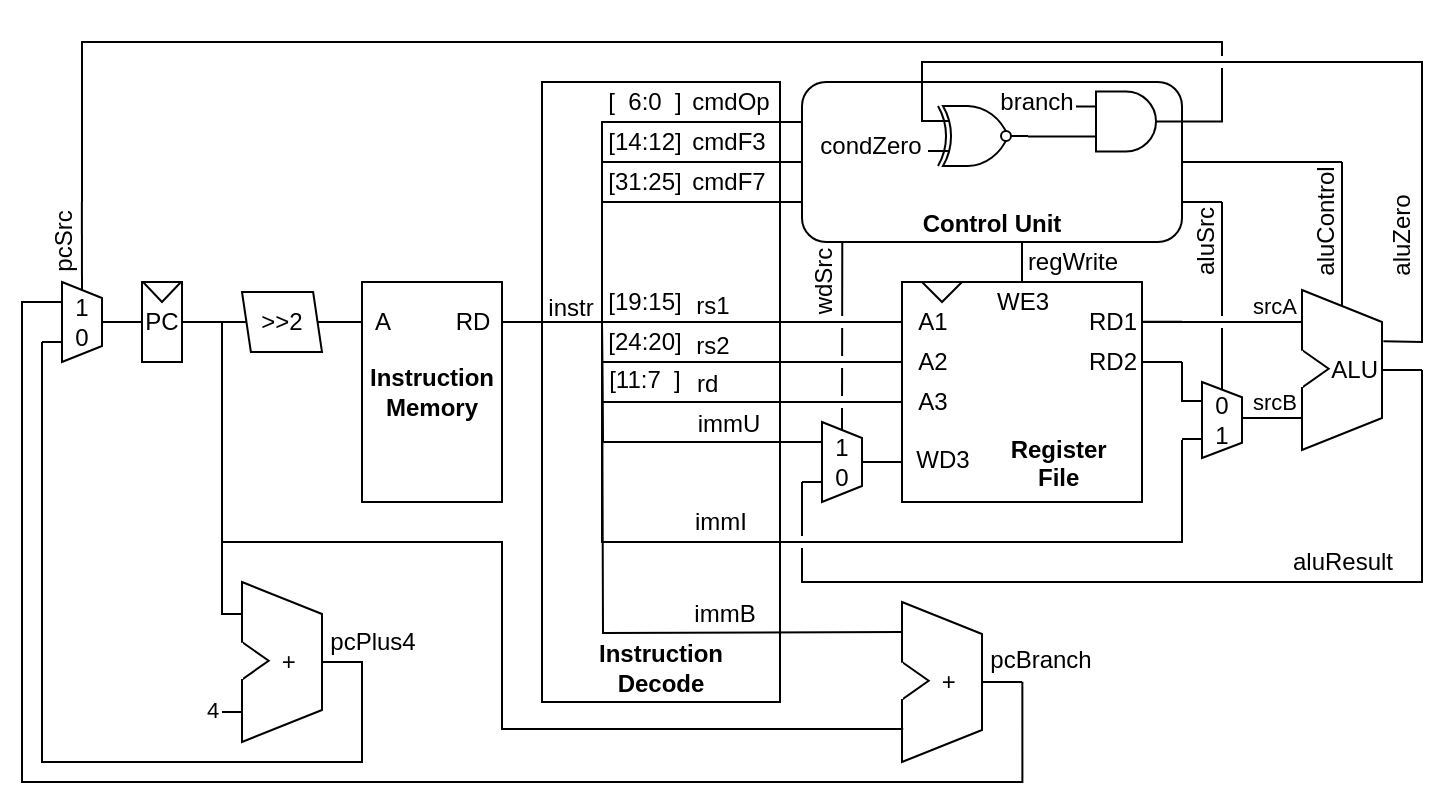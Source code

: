 <mxfile version="13.2.5" type="device"><diagram id="U2JOM7BrClKSWQ_BCnA5" name="Page-1"><mxGraphModel dx="906" dy="709" grid="1" gridSize="10" guides="1" tooltips="1" connect="1" arrows="1" fold="1" page="1" pageScale="1" pageWidth="1600" pageHeight="900" math="0" shadow="0"><root><mxCell id="0"/><mxCell id="_8FM1mlFpdu5BfqFYEGq-193" value="0_border_narrow" style="locked=1;" parent="0"/><mxCell id="_8FM1mlFpdu5BfqFYEGq-192" value="" style="rounded=0;whiteSpace=wrap;html=1;labelBackgroundColor=none;fillColor=none;strokeColor=#FFFFFF;" vertex="1" parent="_8FM1mlFpdu5BfqFYEGq-193"><mxGeometry x="400" y="80" width="720" height="400" as="geometry"/></mxCell><mxCell id="_8FM1mlFpdu5BfqFYEGq-190" value="0_border_wide" style="locked=1;" parent="0" visible="0"/><mxCell id="_8FM1mlFpdu5BfqFYEGq-191" value="" style="rounded=0;whiteSpace=wrap;html=1;labelBackgroundColor=none;fillColor=none;strokeColor=#FFFFFF;" vertex="1" parent="_8FM1mlFpdu5BfqFYEGq-190"><mxGeometry x="400" y="80" width="840" height="400" as="geometry"/></mxCell><mxCell id="1" value="0_cpuState" style="locked=1;" parent="0"/><mxCell id="rfmzhhfkyf9y-fvDReUl-2" value="PC" style="rounded=0;whiteSpace=wrap;html=1;" parent="1" vertex="1"><mxGeometry x="470" y="220" width="20" height="40" as="geometry"/></mxCell><mxCell id="rfmzhhfkyf9y-fvDReUl-3" value="" style="triangle;whiteSpace=wrap;html=1;direction=south;" parent="1" vertex="1"><mxGeometry x="470.5" y="220" width="19" height="10" as="geometry"/></mxCell><mxCell id="rfmzhhfkyf9y-fvDReUl-7" value="&lt;b&gt;Instruction&lt;br&gt;Memory&lt;/b&gt;" style="rounded=0;whiteSpace=wrap;html=1;" parent="1" vertex="1"><mxGeometry x="580" y="220" width="70" height="110" as="geometry"/></mxCell><mxCell id="rfmzhhfkyf9y-fvDReUl-8" value="&lt;br&gt;&lt;br&gt;&lt;br&gt;&lt;br&gt;&lt;br&gt;&amp;nbsp; &amp;nbsp; &amp;nbsp; &amp;nbsp; &amp;nbsp; &lt;b&gt;&amp;nbsp;Register&lt;br&gt;&amp;nbsp; &amp;nbsp; &amp;nbsp; &amp;nbsp; &amp;nbsp; &amp;nbsp;File&lt;/b&gt;" style="rounded=0;whiteSpace=wrap;html=1;" parent="1" vertex="1"><mxGeometry x="850" y="220" width="120" height="110" as="geometry"/></mxCell><mxCell id="rfmzhhfkyf9y-fvDReUl-12" value="A" style="text;html=1;align=center;verticalAlign=middle;resizable=0;points=[];autosize=1;" parent="1" vertex="1"><mxGeometry x="580" y="230" width="20" height="20" as="geometry"/></mxCell><mxCell id="rfmzhhfkyf9y-fvDReUl-14" value="A1" style="text;html=1;align=center;verticalAlign=middle;resizable=0;points=[];autosize=1;" parent="1" vertex="1"><mxGeometry x="850" y="230" width="30" height="20" as="geometry"/></mxCell><mxCell id="rfmzhhfkyf9y-fvDReUl-15" value="A2" style="text;html=1;align=center;verticalAlign=middle;resizable=0;points=[];autosize=1;" parent="1" vertex="1"><mxGeometry x="850" y="250" width="30" height="20" as="geometry"/></mxCell><mxCell id="rfmzhhfkyf9y-fvDReUl-16" value="A3" style="text;html=1;align=center;verticalAlign=middle;resizable=0;points=[];autosize=1;" parent="1" vertex="1"><mxGeometry x="850" y="270" width="30" height="20" as="geometry"/></mxCell><mxCell id="rfmzhhfkyf9y-fvDReUl-18" value="RD1" style="text;html=1;align=center;verticalAlign=middle;resizable=0;points=[];autosize=1;" parent="1" vertex="1"><mxGeometry x="935" y="230" width="40" height="20" as="geometry"/></mxCell><mxCell id="rfmzhhfkyf9y-fvDReUl-19" value="RD2" style="text;html=1;align=center;verticalAlign=middle;resizable=0;points=[];autosize=1;" parent="1" vertex="1"><mxGeometry x="935" y="250" width="40" height="20" as="geometry"/></mxCell><mxCell id="rfmzhhfkyf9y-fvDReUl-20" value="WE3" style="text;html=1;align=center;verticalAlign=middle;resizable=0;points=[];autosize=1;" parent="1" vertex="1"><mxGeometry x="890" y="220" width="40" height="20" as="geometry"/></mxCell><mxCell id="rfmzhhfkyf9y-fvDReUl-13" value="RD" style="text;html=1;align=center;verticalAlign=middle;resizable=0;points=[];autosize=1;" parent="1" vertex="1"><mxGeometry x="620" y="230" width="30" height="20" as="geometry"/></mxCell><mxCell id="_8FM1mlFpdu5BfqFYEGq-66" value="" style="triangle;whiteSpace=wrap;html=1;direction=south;" vertex="1" parent="1"><mxGeometry x="860" y="220" width="20" height="10" as="geometry"/></mxCell><mxCell id="rfmzhhfkyf9y-fvDReUl-17" value="WD3" style="text;html=1;align=center;verticalAlign=middle;resizable=0;points=[];autosize=1;" parent="1" vertex="1"><mxGeometry x="850" y="299" width="40" height="20" as="geometry"/></mxCell><mxCell id="FPX-LNKHrM_Rb5XP4Xtz-3" value="0_DataMemory" style="locked=1;" parent="0" visible="0"/><mxCell id="rfmzhhfkyf9y-fvDReUl-40" value="&lt;b&gt;Data&lt;br&gt;Memory&lt;/b&gt;" style="rounded=0;whiteSpace=wrap;html=1;fontColor=#666666;labelBorderColor=none;strokeColor=#666666;" parent="FPX-LNKHrM_Rb5XP4Xtz-3" vertex="1"><mxGeometry x="1140" y="220" width="70" height="110" as="geometry"/></mxCell><mxCell id="rfmzhhfkyf9y-fvDReUl-41" value="A" style="text;html=1;align=center;verticalAlign=middle;resizable=0;points=[];autosize=1;fontColor=#666666;labelBorderColor=none;" parent="FPX-LNKHrM_Rb5XP4Xtz-3" vertex="1"><mxGeometry x="1137" y="229" width="20" height="20" as="geometry"/></mxCell><mxCell id="rfmzhhfkyf9y-fvDReUl-42" value="RD" style="text;html=1;align=center;verticalAlign=middle;resizable=0;points=[];autosize=1;fontColor=#666666;labelBorderColor=none;" parent="FPX-LNKHrM_Rb5XP4Xtz-3" vertex="1"><mxGeometry x="1183" y="229" width="30" height="20" as="geometry"/></mxCell><mxCell id="rfmzhhfkyf9y-fvDReUl-43" value="" style="endArrow=none;html=1;fontColor=#666666;labelBorderColor=none;strokeColor=#666666;" parent="FPX-LNKHrM_Rb5XP4Xtz-3" edge="1"><mxGeometry width="50" height="50" relative="1" as="geometry"><mxPoint x="1120" y="239.9" as="sourcePoint"/><mxPoint x="1140" y="239.76" as="targetPoint"/></mxGeometry></mxCell><mxCell id="rfmzhhfkyf9y-fvDReUl-44" value="" style="endArrow=none;html=1;fontColor=#666666;labelBorderColor=none;strokeColor=#666666;" parent="FPX-LNKHrM_Rb5XP4Xtz-3" edge="1"><mxGeometry width="50" height="50" relative="1" as="geometry"><mxPoint x="1210" y="240.14" as="sourcePoint"/><mxPoint x="1230" y="240" as="targetPoint"/></mxGeometry></mxCell><mxCell id="rfmzhhfkyf9y-fvDReUl-45" value="WE" style="text;html=1;align=center;verticalAlign=middle;resizable=0;points=[];autosize=1;fontColor=#666666;labelBorderColor=none;" parent="FPX-LNKHrM_Rb5XP4Xtz-3" vertex="1"><mxGeometry x="1182" y="218" width="30" height="20" as="geometry"/></mxCell><mxCell id="rfmzhhfkyf9y-fvDReUl-47" value="WD" style="text;html=1;align=center;verticalAlign=middle;resizable=0;points=[];autosize=1;fontColor=#666666;labelBorderColor=none;" parent="FPX-LNKHrM_Rb5XP4Xtz-3" vertex="1"><mxGeometry x="1133" y="300" width="40" height="20" as="geometry"/></mxCell><mxCell id="rfmzhhfkyf9y-fvDReUl-48" value="" style="endArrow=none;html=1;fontColor=#666666;labelBorderColor=none;strokeColor=#666666;" parent="FPX-LNKHrM_Rb5XP4Xtz-3" edge="1"><mxGeometry width="50" height="50" relative="1" as="geometry"><mxPoint x="1120" y="310.14" as="sourcePoint"/><mxPoint x="1140" y="310" as="targetPoint"/></mxGeometry></mxCell><mxCell id="rfmzhhfkyf9y-fvDReUl-50" value="" style="endArrow=none;html=1;exitX=0.5;exitY=0;exitDx=0;exitDy=0;" parent="FPX-LNKHrM_Rb5XP4Xtz-3" edge="1"><mxGeometry width="50" height="50" relative="1" as="geometry"><mxPoint x="910" y="220" as="sourcePoint"/><mxPoint x="910" y="200" as="targetPoint"/></mxGeometry></mxCell><mxCell id="rfmzhhfkyf9y-fvDReUl-55" value="" style="endArrow=none;html=1;" parent="FPX-LNKHrM_Rb5XP4Xtz-3" edge="1"><mxGeometry width="50" height="50" relative="1" as="geometry"><mxPoint x="832" y="315" as="sourcePoint"/><mxPoint x="842" y="305" as="targetPoint"/></mxGeometry></mxCell><mxCell id="rfmzhhfkyf9y-fvDReUl-56" value="32" style="edgeLabel;html=1;align=center;verticalAlign=middle;resizable=0;points=[];" parent="rfmzhhfkyf9y-fvDReUl-55" vertex="1" connectable="0"><mxGeometry x="0.531" relative="1" as="geometry"><mxPoint y="12.69" as="offset"/></mxGeometry></mxCell><mxCell id="rfmzhhfkyf9y-fvDReUl-57" value="" style="endArrow=none;html=1;" parent="FPX-LNKHrM_Rb5XP4Xtz-3" edge="1"><mxGeometry width="50" height="50" relative="1" as="geometry"><mxPoint x="832" y="285" as="sourcePoint"/><mxPoint x="842" y="275" as="targetPoint"/></mxGeometry></mxCell><mxCell id="rfmzhhfkyf9y-fvDReUl-58" value="5" style="edgeLabel;html=1;align=center;verticalAlign=middle;resizable=0;points=[];labelBackgroundColor=none;" parent="rfmzhhfkyf9y-fvDReUl-57" vertex="1" connectable="0"><mxGeometry x="0.531" relative="1" as="geometry"><mxPoint x="-2.64" y="10.64" as="offset"/></mxGeometry></mxCell><mxCell id="rfmzhhfkyf9y-fvDReUl-60" value="" style="endArrow=none;html=1;" parent="FPX-LNKHrM_Rb5XP4Xtz-3" edge="1"><mxGeometry width="50" height="50" relative="1" as="geometry"><mxPoint x="833.0" y="265" as="sourcePoint"/><mxPoint x="843.0" y="255" as="targetPoint"/></mxGeometry></mxCell><mxCell id="rfmzhhfkyf9y-fvDReUl-61" value="5" style="edgeLabel;html=1;align=center;verticalAlign=middle;resizable=0;points=[];labelBackgroundColor=none;" parent="rfmzhhfkyf9y-fvDReUl-60" vertex="1" connectable="0"><mxGeometry x="0.531" relative="1" as="geometry"><mxPoint x="-2.64" y="10.64" as="offset"/></mxGeometry></mxCell><mxCell id="rfmzhhfkyf9y-fvDReUl-63" value="" style="endArrow=none;html=1;" parent="FPX-LNKHrM_Rb5XP4Xtz-3" edge="1"><mxGeometry width="50" height="50" relative="1" as="geometry"><mxPoint x="834.0" y="244" as="sourcePoint"/><mxPoint x="844.0" y="234" as="targetPoint"/></mxGeometry></mxCell><mxCell id="rfmzhhfkyf9y-fvDReUl-64" value="5" style="edgeLabel;html=1;align=center;verticalAlign=middle;resizable=0;points=[];labelBackgroundColor=none;" parent="rfmzhhfkyf9y-fvDReUl-63" vertex="1" connectable="0"><mxGeometry x="0.531" relative="1" as="geometry"><mxPoint x="-2.64" y="10.64" as="offset"/></mxGeometry></mxCell><mxCell id="rfmzhhfkyf9y-fvDReUl-66" value="" style="endArrow=none;html=1;fontColor=#666666;labelBorderColor=none;strokeColor=#666666;" parent="FPX-LNKHrM_Rb5XP4Xtz-3" edge="1"><mxGeometry width="50" height="50" relative="1" as="geometry"><mxPoint x="1124" y="245" as="sourcePoint"/><mxPoint x="1134" y="235" as="targetPoint"/></mxGeometry></mxCell><mxCell id="rfmzhhfkyf9y-fvDReUl-67" value="32" style="edgeLabel;html=1;align=center;verticalAlign=middle;resizable=0;points=[];fontColor=#666666;labelBorderColor=none;" parent="rfmzhhfkyf9y-fvDReUl-66" vertex="1" connectable="0"><mxGeometry x="0.531" relative="1" as="geometry"><mxPoint y="12.69" as="offset"/></mxGeometry></mxCell><mxCell id="rfmzhhfkyf9y-fvDReUl-68" value="" style="endArrow=none;html=1;fontColor=#666666;labelBorderColor=none;strokeColor=#666666;" parent="FPX-LNKHrM_Rb5XP4Xtz-3" edge="1"><mxGeometry width="50" height="50" relative="1" as="geometry"><mxPoint x="1124" y="315" as="sourcePoint"/><mxPoint x="1134" y="305" as="targetPoint"/></mxGeometry></mxCell><mxCell id="rfmzhhfkyf9y-fvDReUl-69" value="32" style="edgeLabel;html=1;align=center;verticalAlign=middle;resizable=0;points=[];fontColor=#666666;labelBorderColor=none;" parent="rfmzhhfkyf9y-fvDReUl-68" vertex="1" connectable="0"><mxGeometry x="0.531" relative="1" as="geometry"><mxPoint y="12.69" as="offset"/></mxGeometry></mxCell><mxCell id="rfmzhhfkyf9y-fvDReUl-70" value="" style="endArrow=none;html=1;fontColor=#666666;labelBorderColor=none;strokeColor=#666666;" parent="FPX-LNKHrM_Rb5XP4Xtz-3" edge="1"><mxGeometry width="50" height="50" relative="1" as="geometry"><mxPoint x="1215" y="245" as="sourcePoint"/><mxPoint x="1225" y="235" as="targetPoint"/></mxGeometry></mxCell><mxCell id="rfmzhhfkyf9y-fvDReUl-71" value="32" style="edgeLabel;html=1;align=center;verticalAlign=middle;resizable=0;points=[];fontColor=#666666;labelBorderColor=none;" parent="rfmzhhfkyf9y-fvDReUl-70" vertex="1" connectable="0"><mxGeometry x="0.531" relative="1" as="geometry"><mxPoint y="12.69" as="offset"/></mxGeometry></mxCell><mxCell id="rfmzhhfkyf9y-fvDReUl-25" value="" style="endArrow=none;html=1;" parent="FPX-LNKHrM_Rb5XP4Xtz-3" edge="1"><mxGeometry width="50" height="50" relative="1" as="geometry"><mxPoint x="830" y="239.66" as="sourcePoint"/><mxPoint x="850" y="239.52" as="targetPoint"/></mxGeometry></mxCell><mxCell id="rfmzhhfkyf9y-fvDReUl-26" value="" style="endArrow=none;html=1;" parent="FPX-LNKHrM_Rb5XP4Xtz-3" edge="1"><mxGeometry width="50" height="50" relative="1" as="geometry"><mxPoint x="830" y="260.06" as="sourcePoint"/><mxPoint x="850" y="259.92" as="targetPoint"/></mxGeometry></mxCell><mxCell id="rfmzhhfkyf9y-fvDReUl-27" value="" style="endArrow=none;html=1;" parent="FPX-LNKHrM_Rb5XP4Xtz-3" edge="1"><mxGeometry width="50" height="50" relative="1" as="geometry"><mxPoint x="830" y="279.97" as="sourcePoint"/><mxPoint x="850" y="279.83" as="targetPoint"/></mxGeometry></mxCell><mxCell id="rfmzhhfkyf9y-fvDReUl-28" value="" style="endArrow=none;html=1;" parent="FPX-LNKHrM_Rb5XP4Xtz-3" edge="1"><mxGeometry width="50" height="50" relative="1" as="geometry"><mxPoint x="830" y="310" as="sourcePoint"/><mxPoint x="850" y="310" as="targetPoint"/></mxGeometry></mxCell><mxCell id="rfmzhhfkyf9y-fvDReUl-29" value="" style="endArrow=none;html=1;" parent="FPX-LNKHrM_Rb5XP4Xtz-3" edge="1"><mxGeometry width="50" height="50" relative="1" as="geometry"><mxPoint x="970" y="240" as="sourcePoint"/><mxPoint x="990" y="240" as="targetPoint"/></mxGeometry></mxCell><mxCell id="rfmzhhfkyf9y-fvDReUl-30" value="" style="endArrow=none;html=1;" parent="FPX-LNKHrM_Rb5XP4Xtz-3" edge="1"><mxGeometry width="50" height="50" relative="1" as="geometry"><mxPoint x="970" y="259.97" as="sourcePoint"/><mxPoint x="990" y="260" as="targetPoint"/></mxGeometry></mxCell><mxCell id="rfmzhhfkyf9y-fvDReUl-51" value="" style="endArrow=none;html=1;" parent="FPX-LNKHrM_Rb5XP4Xtz-3" edge="1"><mxGeometry width="50" height="50" relative="1" as="geometry"><mxPoint x="975" y="245" as="sourcePoint"/><mxPoint x="985" y="235" as="targetPoint"/></mxGeometry></mxCell><mxCell id="rfmzhhfkyf9y-fvDReUl-52" value="32" style="edgeLabel;html=1;align=center;verticalAlign=middle;resizable=0;points=[];labelBackgroundColor=none;" parent="rfmzhhfkyf9y-fvDReUl-51" vertex="1" connectable="0"><mxGeometry x="0.531" relative="1" as="geometry"><mxPoint x="-3" y="12.69" as="offset"/></mxGeometry></mxCell><mxCell id="rfmzhhfkyf9y-fvDReUl-53" value="" style="endArrow=none;html=1;" parent="FPX-LNKHrM_Rb5XP4Xtz-3" edge="1"><mxGeometry width="50" height="50" relative="1" as="geometry"><mxPoint x="975" y="265" as="sourcePoint"/><mxPoint x="985" y="255" as="targetPoint"/></mxGeometry></mxCell><mxCell id="rfmzhhfkyf9y-fvDReUl-54" value="32" style="edgeLabel;html=1;align=center;verticalAlign=middle;resizable=0;points=[];labelBackgroundColor=none;" parent="rfmzhhfkyf9y-fvDReUl-53" vertex="1" connectable="0"><mxGeometry x="0.531" relative="1" as="geometry"><mxPoint x="-3" y="12.69" as="offset"/></mxGeometry></mxCell><mxCell id="rfmzhhfkyf9y-fvDReUl-38" value="" style="endArrow=none;html=1;" parent="FPX-LNKHrM_Rb5XP4Xtz-3" edge="1"><mxGeometry width="50" height="50" relative="1" as="geometry"><mxPoint x="655.0" y="245" as="sourcePoint"/><mxPoint x="665.0" y="235" as="targetPoint"/></mxGeometry></mxCell><mxCell id="rfmzhhfkyf9y-fvDReUl-39" value="32" style="edgeLabel;html=1;align=center;verticalAlign=middle;resizable=0;points=[];labelBackgroundColor=none;" parent="rfmzhhfkyf9y-fvDReUl-38" vertex="1" connectable="0"><mxGeometry x="0.531" relative="1" as="geometry"><mxPoint x="-2.69" y="12.69" as="offset"/></mxGeometry></mxCell><mxCell id="rfmzhhfkyf9y-fvDReUl-36" value="" style="endArrow=none;html=1;" parent="FPX-LNKHrM_Rb5XP4Xtz-3" edge="1"><mxGeometry width="50" height="50" relative="1" as="geometry"><mxPoint x="564" y="245" as="sourcePoint"/><mxPoint x="574" y="235" as="targetPoint"/></mxGeometry></mxCell><mxCell id="rfmzhhfkyf9y-fvDReUl-37" value="32" style="edgeLabel;html=1;align=center;verticalAlign=middle;resizable=0;points=[];" parent="rfmzhhfkyf9y-fvDReUl-36" vertex="1" connectable="0"><mxGeometry x="0.531" relative="1" as="geometry"><mxPoint y="12.69" as="offset"/></mxGeometry></mxCell><mxCell id="rfmzhhfkyf9y-fvDReUl-23" value="" style="endArrow=none;html=1;" parent="FPX-LNKHrM_Rb5XP4Xtz-3" edge="1"><mxGeometry width="50" height="50" relative="1" as="geometry"><mxPoint x="560" y="240.14" as="sourcePoint"/><mxPoint x="580" y="240" as="targetPoint"/></mxGeometry></mxCell><mxCell id="rfmzhhfkyf9y-fvDReUl-24" value="" style="endArrow=none;html=1;" parent="FPX-LNKHrM_Rb5XP4Xtz-3" edge="1"><mxGeometry width="50" height="50" relative="1" as="geometry"><mxPoint x="650" y="240.14" as="sourcePoint"/><mxPoint x="670" y="240" as="targetPoint"/></mxGeometry></mxCell><mxCell id="rfmzhhfkyf9y-fvDReUl-5" value="" style="endArrow=none;html=1;" parent="FPX-LNKHrM_Rb5XP4Xtz-3" edge="1"><mxGeometry width="50" height="50" relative="1" as="geometry"><mxPoint x="490" y="240" as="sourcePoint"/><mxPoint x="510" y="240" as="targetPoint"/></mxGeometry></mxCell><mxCell id="rfmzhhfkyf9y-fvDReUl-32" value="" style="endArrow=none;html=1;" parent="FPX-LNKHrM_Rb5XP4Xtz-3" edge="1"><mxGeometry width="50" height="50" relative="1" as="geometry"><mxPoint x="495" y="245" as="sourcePoint"/><mxPoint x="505" y="235" as="targetPoint"/></mxGeometry></mxCell><mxCell id="rfmzhhfkyf9y-fvDReUl-33" value="32" style="edgeLabel;html=1;align=center;verticalAlign=middle;resizable=0;points=[];labelBackgroundColor=none;" parent="rfmzhhfkyf9y-fvDReUl-32" vertex="1" connectable="0"><mxGeometry x="0.531" relative="1" as="geometry"><mxPoint x="-3" y="12.69" as="offset"/></mxGeometry></mxCell><mxCell id="rfmzhhfkyf9y-fvDReUl-4" value="" style="endArrow=none;html=1;" parent="FPX-LNKHrM_Rb5XP4Xtz-3" edge="1"><mxGeometry width="50" height="50" relative="1" as="geometry"><mxPoint x="450" y="240" as="sourcePoint"/><mxPoint x="470" y="239.86" as="targetPoint"/></mxGeometry></mxCell><mxCell id="rfmzhhfkyf9y-fvDReUl-34" value="" style="endArrow=none;html=1;" parent="FPX-LNKHrM_Rb5XP4Xtz-3" edge="1"><mxGeometry width="50" height="50" relative="1" as="geometry"><mxPoint x="454" y="245" as="sourcePoint"/><mxPoint x="464" y="235" as="targetPoint"/></mxGeometry></mxCell><mxCell id="rfmzhhfkyf9y-fvDReUl-35" value="32" style="edgeLabel;html=1;align=center;verticalAlign=middle;resizable=0;points=[];labelBackgroundColor=none;" parent="rfmzhhfkyf9y-fvDReUl-34" vertex="1" connectable="0"><mxGeometry x="0.531" relative="1" as="geometry"><mxPoint x="-3" y="12.69" as="offset"/></mxGeometry></mxCell><mxCell id="_8FM1mlFpdu5BfqFYEGq-90" value="" style="triangle;whiteSpace=wrap;html=1;direction=south;strokeColor=#666666;" vertex="1" parent="FPX-LNKHrM_Rb5XP4Xtz-3"><mxGeometry x="1150" y="220" width="20" height="10" as="geometry"/></mxCell><mxCell id="_8FM1mlFpdu5BfqFYEGq-92" value="" style="endArrow=none;html=1;exitX=0.5;exitY=0;exitDx=0;exitDy=0;strokeColor=#666666;" edge="1" parent="FPX-LNKHrM_Rb5XP4Xtz-3"><mxGeometry width="50" height="50" relative="1" as="geometry"><mxPoint x="1200" y="220" as="sourcePoint"/><mxPoint x="1200" y="200" as="targetPoint"/></mxGeometry></mxCell><mxCell id="_8FM1mlFpdu5BfqFYEGq-199" value="1_ADDI_addr_shift_BLUE" style="locked=1;" visible="0" parent="0"/><mxCell id="_8FM1mlFpdu5BfqFYEGq-200" value="&amp;gt;&amp;gt;2" style="shape=parallelogram;perimeter=parallelogramPerimeter;whiteSpace=wrap;html=1;size=0.111;flipV=1;strokeColor=#3333FF;fontColor=#3333FF;" vertex="1" parent="_8FM1mlFpdu5BfqFYEGq-199"><mxGeometry x="520" y="225" width="40" height="30" as="geometry"/></mxCell><mxCell id="_8FM1mlFpdu5BfqFYEGq-201" style="edgeStyle=orthogonalEdgeStyle;rounded=0;jumpStyle=gap;orthogonalLoop=1;jettySize=auto;html=1;exitX=1;exitY=0.5;exitDx=0;exitDy=0;entryX=0.027;entryY=0.505;entryDx=0;entryDy=0;entryPerimeter=0;endArrow=none;endFill=0;endSize=6;strokeColor=#3333FF;fontColor=#3333FF;" edge="1" parent="_8FM1mlFpdu5BfqFYEGq-199"><mxGeometry relative="1" as="geometry"><mxPoint x="558" y="240" as="sourcePoint"/><mxPoint x="580" y="240" as="targetPoint"/></mxGeometry></mxCell><mxCell id="_8FM1mlFpdu5BfqFYEGq-202" style="edgeStyle=orthogonalEdgeStyle;rounded=0;jumpStyle=gap;orthogonalLoop=1;jettySize=auto;html=1;exitX=1;exitY=0.5;exitDx=0;exitDy=0;endArrow=none;endFill=0;endSize=6;strokeColor=#000000;" edge="1" parent="_8FM1mlFpdu5BfqFYEGq-199" target="_8FM1mlFpdu5BfqFYEGq-200"><mxGeometry relative="1" as="geometry"/></mxCell><mxCell id="_8FM1mlFpdu5BfqFYEGq-203" style="edgeStyle=orthogonalEdgeStyle;rounded=0;jumpStyle=gap;orthogonalLoop=1;jettySize=auto;html=1;exitX=1;exitY=0.5;exitDx=0;exitDy=0;endArrow=none;endFill=0;endSize=6;strokeColor=#3333FF;fontColor=#3333FF;" edge="1" parent="_8FM1mlFpdu5BfqFYEGq-199"><mxGeometry relative="1" as="geometry"><mxPoint x="490" y="239.94" as="sourcePoint"/><mxPoint x="522.222" y="239.94" as="targetPoint"/></mxGeometry></mxCell><mxCell id="FPX-LNKHrM_Rb5XP4Xtz-1" value="1_ADDI_addr_shift" style="locked=1;" parent="0"/><mxCell id="_8FM1mlFpdu5BfqFYEGq-72" value="&amp;gt;&amp;gt;2" style="shape=parallelogram;perimeter=parallelogramPerimeter;whiteSpace=wrap;html=1;size=0.111;flipV=1;" vertex="1" parent="FPX-LNKHrM_Rb5XP4Xtz-1"><mxGeometry x="520" y="225" width="40" height="30" as="geometry"/></mxCell><mxCell id="_8FM1mlFpdu5BfqFYEGq-78" style="edgeStyle=orthogonalEdgeStyle;rounded=0;jumpStyle=gap;orthogonalLoop=1;jettySize=auto;html=1;exitX=1;exitY=0.5;exitDx=0;exitDy=0;entryX=0.027;entryY=0.505;entryDx=0;entryDy=0;entryPerimeter=0;endArrow=none;endFill=0;endSize=6;strokeColor=#000000;" edge="1" parent="FPX-LNKHrM_Rb5XP4Xtz-1"><mxGeometry relative="1" as="geometry"><mxPoint x="558" y="240" as="sourcePoint"/><mxPoint x="580" y="240" as="targetPoint"/></mxGeometry></mxCell><mxCell id="_8FM1mlFpdu5BfqFYEGq-79" style="edgeStyle=orthogonalEdgeStyle;rounded=0;jumpStyle=gap;orthogonalLoop=1;jettySize=auto;html=1;exitX=1;exitY=0.5;exitDx=0;exitDy=0;endArrow=none;endFill=0;endSize=6;strokeColor=#000000;" edge="1" parent="FPX-LNKHrM_Rb5XP4Xtz-1" source="rfmzhhfkyf9y-fvDReUl-2" target="_8FM1mlFpdu5BfqFYEGq-72"><mxGeometry relative="1" as="geometry"/></mxCell><mxCell id="_8FM1mlFpdu5BfqFYEGq-204" value="2_ADDI_decode_rs1_BLUE" style="locked=1;" visible="0" parent="0"/><mxCell id="_8FM1mlFpdu5BfqFYEGq-205" value="" style="endArrow=none;html=1;strokeColor=#3333FF;fontColor=#3333FF;" edge="1" parent="_8FM1mlFpdu5BfqFYEGq-204"><mxGeometry width="50" height="50" relative="1" as="geometry"><mxPoint x="650" y="240" as="sourcePoint"/><mxPoint x="850" y="240" as="targetPoint"/></mxGeometry></mxCell><mxCell id="_8FM1mlFpdu5BfqFYEGq-206" value="" style="endArrow=none;html=1;fontColor=#3333FF;strokeColor=#3333FF;" edge="1" parent="_8FM1mlFpdu5BfqFYEGq-204"><mxGeometry width="50" height="50" relative="1" as="geometry"><mxPoint x="970" y="239.93" as="sourcePoint"/><mxPoint x="990" y="239.93" as="targetPoint"/></mxGeometry></mxCell><mxCell id="_8FM1mlFpdu5BfqFYEGq-207" value="instr" style="text;html=1;align=center;verticalAlign=middle;resizable=0;points=[];autosize=1;fontColor=#3333FF;strokeColor=none;" vertex="1" parent="_8FM1mlFpdu5BfqFYEGq-204"><mxGeometry x="664" y="223" width="40" height="20" as="geometry"/></mxCell><mxCell id="_8FM1mlFpdu5BfqFYEGq-208" value="rs1" style="text;html=1;align=center;verticalAlign=middle;resizable=0;points=[];autosize=1;fontColor=#3333FF;strokeColor=none;" vertex="1" parent="_8FM1mlFpdu5BfqFYEGq-204"><mxGeometry x="740" y="222" width="30" height="20" as="geometry"/></mxCell><mxCell id="_8FM1mlFpdu5BfqFYEGq-209" value="[19:15]" style="text;html=1;align=center;verticalAlign=middle;resizable=0;points=[];autosize=1;fontColor=#3333FF;strokeColor=none;" vertex="1" parent="_8FM1mlFpdu5BfqFYEGq-204"><mxGeometry x="696" y="220" width="50" height="20" as="geometry"/></mxCell><mxCell id="FPX-LNKHrM_Rb5XP4Xtz-2" value="2_ADDI_decode_rs1" style="locked=1;" parent="0"/><mxCell id="rfmzhhfkyf9y-fvDReUl-78" value="" style="endArrow=none;html=1;strokeColor=#000000;fontColor=#666666;" parent="FPX-LNKHrM_Rb5XP4Xtz-2" edge="1"><mxGeometry width="50" height="50" relative="1" as="geometry"><mxPoint x="650" y="240" as="sourcePoint"/><mxPoint x="850" y="240" as="targetPoint"/></mxGeometry></mxCell><mxCell id="_8FM1mlFpdu5BfqFYEGq-140" value="" style="endArrow=none;html=1;" edge="1" parent="FPX-LNKHrM_Rb5XP4Xtz-2"><mxGeometry width="50" height="50" relative="1" as="geometry"><mxPoint x="970" y="239.93" as="sourcePoint"/><mxPoint x="990" y="239.93" as="targetPoint"/></mxGeometry></mxCell><mxCell id="rfmzhhfkyf9y-fvDReUl-79" value="instr" style="text;html=1;align=center;verticalAlign=middle;resizable=0;points=[];autosize=1;fontColor=#000000;" parent="FPX-LNKHrM_Rb5XP4Xtz-2" vertex="1"><mxGeometry x="664" y="223" width="40" height="20" as="geometry"/></mxCell><mxCell id="rfmzhhfkyf9y-fvDReUl-80" value="rs1" style="text;html=1;align=center;verticalAlign=middle;resizable=0;points=[];autosize=1;fontColor=#000000;" parent="FPX-LNKHrM_Rb5XP4Xtz-2" vertex="1"><mxGeometry x="740" y="222" width="30" height="20" as="geometry"/></mxCell><mxCell id="rfmzhhfkyf9y-fvDReUl-81" value="[19:15]" style="text;html=1;align=center;verticalAlign=middle;resizable=0;points=[];autosize=1;fontColor=#000000;" parent="FPX-LNKHrM_Rb5XP4Xtz-2" vertex="1"><mxGeometry x="696" y="220" width="50" height="20" as="geometry"/></mxCell><mxCell id="_8FM1mlFpdu5BfqFYEGq-212" value="3_ADDI_decode_immI_BLUE" style="locked=1;" visible="0" parent="0"/><mxCell id="_8FM1mlFpdu5BfqFYEGq-213" value="Instruction&lt;br&gt;Decode" style="rounded=0;whiteSpace=wrap;html=1;labelBackgroundColor=none;strokeColor=#3333FF;fontColor=#3333FF;verticalAlign=bottom;fontStyle=1;fillColor=none;" vertex="1" parent="_8FM1mlFpdu5BfqFYEGq-212"><mxGeometry x="670" y="120" width="119" height="310" as="geometry"/></mxCell><mxCell id="_8FM1mlFpdu5BfqFYEGq-214" style="edgeStyle=orthogonalEdgeStyle;rounded=0;orthogonalLoop=1;jettySize=auto;html=1;endArrow=none;endFill=0;strokeColor=#3333FF;fontColor=#3333FF;" edge="1" parent="_8FM1mlFpdu5BfqFYEGq-212"><mxGeometry relative="1" as="geometry"><mxPoint x="700" y="240" as="targetPoint"/><mxPoint x="800" y="350" as="sourcePoint"/><Array as="points"><mxPoint x="800" y="350"/><mxPoint x="700" y="350"/></Array></mxGeometry></mxCell><mxCell id="_8FM1mlFpdu5BfqFYEGq-215" value="immI" style="text;html=1;align=center;verticalAlign=middle;resizable=0;points=[];autosize=1;fontColor=#3333FF;" vertex="1" parent="_8FM1mlFpdu5BfqFYEGq-212"><mxGeometry x="739" y="330" width="40" height="20" as="geometry"/></mxCell><mxCell id="_8FM1mlFpdu5BfqFYEGq-134" value="3_ADDI_decode_immI" style="locked=1;" parent="0"/><mxCell id="rfmzhhfkyf9y-fvDReUl-76" value="Instruction&lt;br&gt;Decode" style="rounded=0;whiteSpace=wrap;html=1;labelBackgroundColor=none;strokeColor=#000000;fontColor=#000000;verticalAlign=bottom;fontStyle=1;fillColor=none;" parent="_8FM1mlFpdu5BfqFYEGq-134" vertex="1"><mxGeometry x="670" y="120" width="119" height="310" as="geometry"/></mxCell><mxCell id="_8FM1mlFpdu5BfqFYEGq-13" style="edgeStyle=orthogonalEdgeStyle;rounded=0;orthogonalLoop=1;jettySize=auto;html=1;endArrow=none;endFill=0;strokeColor=#000000;" edge="1" parent="_8FM1mlFpdu5BfqFYEGq-134"><mxGeometry relative="1" as="geometry"><mxPoint x="700" y="240" as="targetPoint"/><mxPoint x="800" y="350" as="sourcePoint"/><Array as="points"><mxPoint x="800" y="350"/><mxPoint x="700" y="350"/></Array></mxGeometry></mxCell><mxCell id="_8FM1mlFpdu5BfqFYEGq-21" value="immI" style="text;html=1;align=center;verticalAlign=middle;resizable=0;points=[];autosize=1;fontColor=#000000;" vertex="1" parent="_8FM1mlFpdu5BfqFYEGq-134"><mxGeometry x="739" y="330" width="40" height="20" as="geometry"/></mxCell><mxCell id="_8FM1mlFpdu5BfqFYEGq-230" value="4_ADDI_ALU_BLUE" style="locked=1;" visible="0" parent="0"/><mxCell id="_8FM1mlFpdu5BfqFYEGq-232" value="" style="endArrow=none;html=1;strokeColor=#3333FF;rounded=0;fontColor=#3333FF;" edge="1" parent="_8FM1mlFpdu5BfqFYEGq-230"><mxGeometry width="50" height="50" relative="1" as="geometry"><mxPoint x="800" y="350" as="sourcePoint"/><mxPoint x="990" y="299" as="targetPoint"/><Array as="points"><mxPoint x="990" y="350"/></Array></mxGeometry></mxCell><mxCell id="_8FM1mlFpdu5BfqFYEGq-233" value="" style="group;fontColor=#3333FF;" vertex="1" connectable="0" parent="_8FM1mlFpdu5BfqFYEGq-230"><mxGeometry x="1050" y="224" width="40" height="80" as="geometry"/></mxCell><mxCell id="_8FM1mlFpdu5BfqFYEGq-234" value="&amp;nbsp; &amp;nbsp; ALU" style="shape=trapezoid;perimeter=trapezoidPerimeter;whiteSpace=wrap;html=1;direction=south;fontColor=#3333FF;strokeColor=#3333FF;" vertex="1" parent="_8FM1mlFpdu5BfqFYEGq-233"><mxGeometry width="40" height="80" as="geometry"/></mxCell><mxCell id="_8FM1mlFpdu5BfqFYEGq-235" value="" style="triangle;whiteSpace=wrap;html=1;direction=east;fontColor=#3333FF;strokeColor=#3333FF;" vertex="1" parent="_8FM1mlFpdu5BfqFYEGq-233"><mxGeometry y="30.005" width="13.333" height="18.75" as="geometry"/></mxCell><mxCell id="_8FM1mlFpdu5BfqFYEGq-236" value="" style="endArrow=none;html=1;strokeColor=#FFFFFF;fontColor=#3333FF;" edge="1" parent="_8FM1mlFpdu5BfqFYEGq-233"><mxGeometry width="50" height="50" relative="1" as="geometry"><mxPoint y="48.442" as="sourcePoint"/><mxPoint y="30.317" as="targetPoint"/></mxGeometry></mxCell><mxCell id="_8FM1mlFpdu5BfqFYEGq-237" style="edgeStyle=orthogonalEdgeStyle;rounded=0;jumpStyle=gap;orthogonalLoop=1;jettySize=auto;html=1;exitX=0.5;exitY=0;exitDx=0;exitDy=0;endArrow=none;endFill=0;endSize=6;strokeColor=#3333FF;fontColor=#3333FF;" edge="1" parent="_8FM1mlFpdu5BfqFYEGq-230" source="_8FM1mlFpdu5BfqFYEGq-234"><mxGeometry relative="1" as="geometry"><mxPoint x="1110" y="263.977" as="targetPoint"/></mxGeometry></mxCell><mxCell id="_8FM1mlFpdu5BfqFYEGq-238" value="srcB" style="edgeLabel;html=1;align=center;verticalAlign=middle;resizable=0;points=[];fontColor=#3333FF;" vertex="1" connectable="0" parent="_8FM1mlFpdu5BfqFYEGq-230"><mxGeometry x="1036" y="280" as="geometry"/></mxCell><mxCell id="_8FM1mlFpdu5BfqFYEGq-239" style="edgeStyle=orthogonalEdgeStyle;rounded=0;orthogonalLoop=1;jettySize=auto;html=1;exitX=0.5;exitY=0;exitDx=0;exitDy=0;entryX=0.8;entryY=1;entryDx=0;entryDy=0;entryPerimeter=0;strokeColor=#3333FF;endArrow=none;endFill=0;fontColor=#3333FF;" edge="1" parent="_8FM1mlFpdu5BfqFYEGq-230"><mxGeometry relative="1" as="geometry"><mxPoint x="1020" y="288.0" as="sourcePoint"/><mxPoint x="1050" y="288" as="targetPoint"/></mxGeometry></mxCell><mxCell id="_8FM1mlFpdu5BfqFYEGq-240" value="srcA" style="edgeLabel;html=1;align=center;verticalAlign=middle;resizable=0;points=[];fontColor=#3333FF;" vertex="1" connectable="0" parent="_8FM1mlFpdu5BfqFYEGq-230"><mxGeometry x="1035.999" y="232.0" as="geometry"/></mxCell><mxCell id="_8FM1mlFpdu5BfqFYEGq-241" value="" style="endArrow=none;html=1;strokeColor=#3333FF;fontColor=#3333FF;" edge="1" parent="_8FM1mlFpdu5BfqFYEGq-230"><mxGeometry width="50" height="50" relative="1" as="geometry"><mxPoint x="990" y="240" as="sourcePoint"/><mxPoint x="1050" y="240" as="targetPoint"/></mxGeometry></mxCell><mxCell id="_8FM1mlFpdu5BfqFYEGq-242" style="edgeStyle=orthogonalEdgeStyle;rounded=0;jumpStyle=gap;orthogonalLoop=1;jettySize=auto;html=1;exitX=0;exitY=0.5;exitDx=0;exitDy=0;endArrow=none;endFill=0;endSize=6;strokeColor=#3333FF;fontColor=#3333FF;" edge="1" parent="_8FM1mlFpdu5BfqFYEGq-230"><mxGeometry relative="1" as="geometry"><mxPoint x="1070" y="160" as="targetPoint"/><mxPoint x="1070" y="232" as="sourcePoint"/><Array as="points"><mxPoint x="1070" y="160"/></Array></mxGeometry></mxCell><mxCell id="_8FM1mlFpdu5BfqFYEGq-243" value="aluControl" style="text;html=1;align=center;verticalAlign=middle;resizable=0;points=[];autosize=1;rotation=270;fontColor=#3333FF;" vertex="1" parent="_8FM1mlFpdu5BfqFYEGq-230"><mxGeometry x="1027" y="180" width="70" height="20" as="geometry"/></mxCell><mxCell id="rfmzhhfkyf9y-fvDReUl-73" value="4_ADDI_ALU" style="locked=1;" parent="0"/><mxCell id="_8FM1mlFpdu5BfqFYEGq-141" value="" style="endArrow=none;html=1;strokeColor=#000000;rounded=0;" edge="1" parent="rfmzhhfkyf9y-fvDReUl-73"><mxGeometry width="50" height="50" relative="1" as="geometry"><mxPoint x="800" y="350" as="sourcePoint"/><mxPoint x="990" y="299" as="targetPoint"/><Array as="points"><mxPoint x="990" y="350"/></Array></mxGeometry></mxCell><mxCell id="_8FM1mlFpdu5BfqFYEGq-45" value="" style="group" vertex="1" connectable="0" parent="rfmzhhfkyf9y-fvDReUl-73"><mxGeometry x="1050" y="224" width="40" height="80" as="geometry"/></mxCell><mxCell id="rfmzhhfkyf9y-fvDReUl-87" value="&amp;nbsp; &amp;nbsp; ALU" style="shape=trapezoid;perimeter=trapezoidPerimeter;whiteSpace=wrap;html=1;direction=south;" parent="_8FM1mlFpdu5BfqFYEGq-45" vertex="1"><mxGeometry width="40" height="80" as="geometry"/></mxCell><mxCell id="rfmzhhfkyf9y-fvDReUl-88" value="" style="triangle;whiteSpace=wrap;html=1;direction=east;" parent="_8FM1mlFpdu5BfqFYEGq-45" vertex="1"><mxGeometry y="30.005" width="13.333" height="18.75" as="geometry"/></mxCell><mxCell id="rfmzhhfkyf9y-fvDReUl-90" value="" style="endArrow=none;html=1;strokeColor=#FFFFFF;fontColor=#000000;" parent="_8FM1mlFpdu5BfqFYEGq-45" edge="1"><mxGeometry width="50" height="50" relative="1" as="geometry"><mxPoint y="48.442" as="sourcePoint"/><mxPoint y="30.317" as="targetPoint"/></mxGeometry></mxCell><mxCell id="_8FM1mlFpdu5BfqFYEGq-142" style="edgeStyle=orthogonalEdgeStyle;rounded=0;jumpStyle=gap;orthogonalLoop=1;jettySize=auto;html=1;exitX=0.5;exitY=0;exitDx=0;exitDy=0;endArrow=none;endFill=0;endSize=6;strokeColor=#000000;" edge="1" parent="rfmzhhfkyf9y-fvDReUl-73" source="rfmzhhfkyf9y-fvDReUl-87"><mxGeometry relative="1" as="geometry"><mxPoint x="1110" y="263.977" as="targetPoint"/></mxGeometry></mxCell><mxCell id="_8FM1mlFpdu5BfqFYEGq-28" value="srcB" style="edgeLabel;html=1;align=center;verticalAlign=middle;resizable=0;points=[];" vertex="1" connectable="0" parent="rfmzhhfkyf9y-fvDReUl-73"><mxGeometry x="1036" y="280" as="geometry"/></mxCell><mxCell id="_8FM1mlFpdu5BfqFYEGq-43" style="edgeStyle=orthogonalEdgeStyle;rounded=0;orthogonalLoop=1;jettySize=auto;html=1;exitX=0.5;exitY=0;exitDx=0;exitDy=0;entryX=0.8;entryY=1;entryDx=0;entryDy=0;entryPerimeter=0;strokeColor=#000000;endArrow=none;endFill=0;" edge="1" parent="rfmzhhfkyf9y-fvDReUl-73"><mxGeometry relative="1" as="geometry"><mxPoint x="1020" y="288.0" as="sourcePoint"/><mxPoint x="1050" y="288" as="targetPoint"/></mxGeometry></mxCell><mxCell id="_8FM1mlFpdu5BfqFYEGq-44" value="srcA" style="edgeLabel;html=1;align=center;verticalAlign=middle;resizable=0;points=[];" vertex="1" connectable="0" parent="rfmzhhfkyf9y-fvDReUl-73"><mxGeometry x="1035.999" y="232.0" as="geometry"/></mxCell><mxCell id="_8FM1mlFpdu5BfqFYEGq-5" value="" style="endArrow=none;html=1;strokeColor=#000000;exitX=0.875;exitY=0.5;exitDx=0;exitDy=0;exitPerimeter=0;" edge="1" parent="rfmzhhfkyf9y-fvDReUl-73" source="rfmzhhfkyf9y-fvDReUl-18"><mxGeometry width="50" height="50" relative="1" as="geometry"><mxPoint x="990" y="230" as="sourcePoint"/><mxPoint x="1050" y="240" as="targetPoint"/></mxGeometry></mxCell><mxCell id="_8FM1mlFpdu5BfqFYEGq-160" style="edgeStyle=orthogonalEdgeStyle;rounded=0;jumpStyle=gap;orthogonalLoop=1;jettySize=auto;html=1;exitX=0;exitY=0.5;exitDx=0;exitDy=0;endArrow=none;endFill=0;endSize=6;strokeColor=#000000;" edge="1" parent="rfmzhhfkyf9y-fvDReUl-73"><mxGeometry relative="1" as="geometry"><mxPoint x="1070" y="160" as="targetPoint"/><mxPoint x="1070" y="232" as="sourcePoint"/><Array as="points"><mxPoint x="1070" y="160"/></Array></mxGeometry></mxCell><mxCell id="_8FM1mlFpdu5BfqFYEGq-161" value="aluControl" style="text;html=1;align=center;verticalAlign=middle;resizable=0;points=[];autosize=1;rotation=270;" vertex="1" parent="rfmzhhfkyf9y-fvDReUl-73"><mxGeometry x="1027" y="180" width="70" height="20" as="geometry"/></mxCell><mxCell id="_8FM1mlFpdu5BfqFYEGq-244" value="5_ADDI_stub_aluSrc_mux_BLUE" style="locked=1;" visible="0" parent="0"/><mxCell id="_8FM1mlFpdu5BfqFYEGq-245" value="" style="endArrow=none;html=1;strokeColor=#3333FF;rounded=0;fontColor=#3333FF;" edge="1" parent="_8FM1mlFpdu5BfqFYEGq-244"><mxGeometry width="50" height="50" relative="1" as="geometry"><mxPoint x="990" y="300" as="sourcePoint"/><mxPoint x="1020" y="288" as="targetPoint"/><Array as="points"><mxPoint x="990" y="288"/></Array></mxGeometry></mxCell><mxCell id="_8FM1mlFpdu5BfqFYEGq-143" value="5_ADDI_stub_aluSrc_mux" style="locked=1;" parent="0" visible="0"/><mxCell id="_8FM1mlFpdu5BfqFYEGq-144" value="" style="endArrow=none;html=1;strokeColor=#000000;rounded=0;" edge="1" parent="_8FM1mlFpdu5BfqFYEGq-143"><mxGeometry width="50" height="50" relative="1" as="geometry"><mxPoint x="990" y="300" as="sourcePoint"/><mxPoint x="1020" y="288" as="targetPoint"/><Array as="points"><mxPoint x="990" y="288"/></Array></mxGeometry></mxCell><mxCell id="_8FM1mlFpdu5BfqFYEGq-246" value="6_ADDI_decode_rd_BLUE" style="locked=1;" visible="0" parent="0"/><mxCell id="_8FM1mlFpdu5BfqFYEGq-247" value="[11:7&amp;nbsp; ]" style="text;html=1;align=center;verticalAlign=middle;resizable=0;points=[];autosize=1;fontColor=#3333FF;" vertex="1" parent="_8FM1mlFpdu5BfqFYEGq-246"><mxGeometry x="696" y="259" width="50" height="20" as="geometry"/></mxCell><mxCell id="_8FM1mlFpdu5BfqFYEGq-248" value="rd&amp;nbsp;" style="text;html=1;align=center;verticalAlign=middle;resizable=0;points=[];autosize=1;fontColor=#3333FF;" vertex="1" parent="_8FM1mlFpdu5BfqFYEGq-246"><mxGeometry x="739" y="261" width="30" height="20" as="geometry"/></mxCell><mxCell id="_8FM1mlFpdu5BfqFYEGq-249" value="" style="endArrow=none;html=1;strokeColor=#3333FF;fontColor=#3333FF;rounded=0;" edge="1" parent="_8FM1mlFpdu5BfqFYEGq-246"><mxGeometry width="50" height="50" relative="1" as="geometry"><mxPoint x="700" y="240" as="sourcePoint"/><mxPoint x="850" y="279.96" as="targetPoint"/><Array as="points"><mxPoint x="700" y="280"/></Array></mxGeometry></mxCell><mxCell id="_8FM1mlFpdu5BfqFYEGq-198" value="6_ADDI_decode_rd" style="locked=1;" parent="0"/><mxCell id="_8FM1mlFpdu5BfqFYEGq-19" value="[11:7&amp;nbsp; ]" style="text;html=1;align=center;verticalAlign=middle;resizable=0;points=[];autosize=1;fontColor=#000000;" vertex="1" parent="_8FM1mlFpdu5BfqFYEGq-198"><mxGeometry x="696" y="259" width="50" height="20" as="geometry"/></mxCell><mxCell id="_8FM1mlFpdu5BfqFYEGq-20" value="rd&amp;nbsp;" style="text;html=1;align=center;verticalAlign=middle;resizable=0;points=[];autosize=1;fontColor=#000000;" vertex="1" parent="_8FM1mlFpdu5BfqFYEGq-198"><mxGeometry x="739" y="261" width="30" height="20" as="geometry"/></mxCell><mxCell id="_8FM1mlFpdu5BfqFYEGq-18" value="" style="endArrow=none;html=1;strokeColor=#000000;fontColor=#000000;rounded=0;" edge="1" parent="_8FM1mlFpdu5BfqFYEGq-198"><mxGeometry width="50" height="50" relative="1" as="geometry"><mxPoint x="700" y="240" as="sourcePoint"/><mxPoint x="850" y="279.96" as="targetPoint"/><Array as="points"><mxPoint x="700" y="280"/></Array></mxGeometry></mxCell><mxCell id="_8FM1mlFpdu5BfqFYEGq-250" value="7_ADDI_regfile_write_BLUE" style="locked=1;" visible="0" parent="0"/><mxCell id="_8FM1mlFpdu5BfqFYEGq-251" value="aluResult" style="text;html=1;align=center;verticalAlign=middle;resizable=0;points=[];autosize=1;fontColor=#3333FF;" vertex="1" parent="_8FM1mlFpdu5BfqFYEGq-250"><mxGeometry x="1035" y="350" width="70" height="20" as="geometry"/></mxCell><mxCell id="_8FM1mlFpdu5BfqFYEGq-252" style="edgeStyle=orthogonalEdgeStyle;rounded=0;orthogonalLoop=1;jettySize=auto;html=1;endArrow=none;endFill=0;strokeColor=#3333FF;jumpStyle=gap;fontColor=#3333FF;" edge="1" parent="_8FM1mlFpdu5BfqFYEGq-250"><mxGeometry relative="1" as="geometry"><mxPoint x="1110" y="264" as="sourcePoint"/><mxPoint x="800" y="320" as="targetPoint"/><Array as="points"><mxPoint x="1110" y="264"/><mxPoint x="1110" y="370"/><mxPoint x="800" y="370"/><mxPoint x="800" y="320"/></Array></mxGeometry></mxCell><mxCell id="_8FM1mlFpdu5BfqFYEGq-253" value="regWrite" style="text;html=1;align=center;verticalAlign=middle;resizable=0;points=[];autosize=1;fontColor=#3333FF;" vertex="1" parent="_8FM1mlFpdu5BfqFYEGq-250"><mxGeometry x="904.5" y="200" width="60" height="20" as="geometry"/></mxCell><mxCell id="_8FM1mlFpdu5BfqFYEGq-254" value="" style="endArrow=none;html=1;exitX=0.5;exitY=0;exitDx=0;exitDy=0;fontColor=#3333FF;strokeColor=#3333FF;" edge="1" parent="_8FM1mlFpdu5BfqFYEGq-250"><mxGeometry width="50" height="50" relative="1" as="geometry"><mxPoint x="910" y="220" as="sourcePoint"/><mxPoint x="910" y="200" as="targetPoint"/></mxGeometry></mxCell><mxCell id="_8FM1mlFpdu5BfqFYEGq-255" style="edgeStyle=orthogonalEdgeStyle;rounded=0;jumpStyle=gap;orthogonalLoop=1;jettySize=auto;html=1;exitX=0.5;exitY=0;exitDx=0;exitDy=0;entryX=0;entryY=0.834;entryDx=0;entryDy=0;entryPerimeter=0;endArrow=none;endFill=0;endSize=6;strokeColor=#3333FF;fontColor=#3333FF;" edge="1" parent="_8FM1mlFpdu5BfqFYEGq-250"><mxGeometry relative="1" as="geometry"><mxPoint x="830" y="310.0" as="sourcePoint"/><mxPoint x="850" y="310.0" as="targetPoint"/></mxGeometry></mxCell><mxCell id="_8FM1mlFpdu5BfqFYEGq-145" value="7_ADDI_regfile_write" style="locked=1;" parent="0"/><mxCell id="_8FM1mlFpdu5BfqFYEGq-89" value="aluResult" style="text;html=1;align=center;verticalAlign=middle;resizable=0;points=[];autosize=1;" vertex="1" parent="_8FM1mlFpdu5BfqFYEGq-145"><mxGeometry x="1035" y="350" width="70" height="20" as="geometry"/></mxCell><mxCell id="_8FM1mlFpdu5BfqFYEGq-12" style="edgeStyle=orthogonalEdgeStyle;rounded=0;orthogonalLoop=1;jettySize=auto;html=1;endArrow=none;endFill=0;strokeColor=#000000;jumpStyle=gap;" edge="1" parent="_8FM1mlFpdu5BfqFYEGq-145"><mxGeometry relative="1" as="geometry"><mxPoint x="1110" y="264" as="sourcePoint"/><mxPoint x="800" y="320" as="targetPoint"/><Array as="points"><mxPoint x="1110" y="264"/><mxPoint x="1110" y="370"/><mxPoint x="800" y="370"/><mxPoint x="800" y="320"/></Array></mxGeometry></mxCell><mxCell id="_8FM1mlFpdu5BfqFYEGq-127" value="regWrite" style="text;html=1;align=center;verticalAlign=middle;resizable=0;points=[];autosize=1;" vertex="1" parent="_8FM1mlFpdu5BfqFYEGq-145"><mxGeometry x="904.5" y="200" width="60" height="20" as="geometry"/></mxCell><mxCell id="_8FM1mlFpdu5BfqFYEGq-117" value="" style="endArrow=none;html=1;exitX=0.5;exitY=0;exitDx=0;exitDy=0;" edge="1" parent="_8FM1mlFpdu5BfqFYEGq-145"><mxGeometry width="50" height="50" relative="1" as="geometry"><mxPoint x="910" y="220" as="sourcePoint"/><mxPoint x="910" y="200" as="targetPoint"/></mxGeometry></mxCell><mxCell id="_8FM1mlFpdu5BfqFYEGq-146" style="edgeStyle=orthogonalEdgeStyle;rounded=0;jumpStyle=gap;orthogonalLoop=1;jettySize=auto;html=1;exitX=0.5;exitY=0;exitDx=0;exitDy=0;entryX=0;entryY=0.834;entryDx=0;entryDy=0;entryPerimeter=0;endArrow=none;endFill=0;endSize=6;strokeColor=#000000;" edge="1" parent="_8FM1mlFpdu5BfqFYEGq-145"><mxGeometry relative="1" as="geometry"><mxPoint x="830" y="310.0" as="sourcePoint"/><mxPoint x="850" y="310.0" as="targetPoint"/></mxGeometry></mxCell><mxCell id="_8FM1mlFpdu5BfqFYEGq-256" value="8_ADDI_stub_wdSrc_mux_BLUE" style="locked=1;" visible="0" parent="0"/><mxCell id="_8FM1mlFpdu5BfqFYEGq-257" value="" style="endArrow=none;html=1;strokeColor=#3333FF;rounded=0;fontColor=#3333FF;" edge="1" parent="_8FM1mlFpdu5BfqFYEGq-256"><mxGeometry width="50" height="50" relative="1" as="geometry"><mxPoint x="800" y="320" as="sourcePoint"/><mxPoint x="830" y="310" as="targetPoint"/><Array as="points"><mxPoint x="800" y="310"/></Array></mxGeometry></mxCell><mxCell id="_8FM1mlFpdu5BfqFYEGq-147" value="8_ADDI_stub_wdSrc_mux" style="locked=1;" parent="0" visible="0"/><mxCell id="_8FM1mlFpdu5BfqFYEGq-148" value="" style="endArrow=none;html=1;strokeColor=#000000;rounded=0;" edge="1" parent="_8FM1mlFpdu5BfqFYEGq-147"><mxGeometry width="50" height="50" relative="1" as="geometry"><mxPoint x="800" y="320" as="sourcePoint"/><mxPoint x="830" y="310" as="targetPoint"/><Array as="points"><mxPoint x="800" y="310"/></Array></mxGeometry></mxCell><mxCell id="_8FM1mlFpdu5BfqFYEGq-258" value="9_ADDI_pcPlus4_BLUE" style="locked=1;" visible="0" parent="0"/><mxCell id="_8FM1mlFpdu5BfqFYEGq-259" value="" style="group;fontColor=#3333FF;" vertex="1" connectable="0" parent="_8FM1mlFpdu5BfqFYEGq-258"><mxGeometry x="520" y="370" width="40" height="80" as="geometry"/></mxCell><mxCell id="_8FM1mlFpdu5BfqFYEGq-260" value="&amp;nbsp; +" style="shape=trapezoid;perimeter=trapezoidPerimeter;whiteSpace=wrap;html=1;direction=south;fontColor=#3333FF;strokeColor=#3333FF;" vertex="1" parent="_8FM1mlFpdu5BfqFYEGq-259"><mxGeometry width="40" height="80" as="geometry"/></mxCell><mxCell id="_8FM1mlFpdu5BfqFYEGq-261" value="" style="triangle;whiteSpace=wrap;html=1;direction=east;fontColor=#3333FF;strokeColor=#3333FF;" vertex="1" parent="_8FM1mlFpdu5BfqFYEGq-259"><mxGeometry y="30.005" width="13.333" height="18.75" as="geometry"/></mxCell><mxCell id="_8FM1mlFpdu5BfqFYEGq-262" value="" style="endArrow=none;html=1;strokeColor=#FFFFFF;fontColor=#3333FF;" edge="1" parent="_8FM1mlFpdu5BfqFYEGq-259"><mxGeometry width="50" height="50" relative="1" as="geometry"><mxPoint y="48.442" as="sourcePoint"/><mxPoint y="30.317" as="targetPoint"/></mxGeometry></mxCell><mxCell id="_8FM1mlFpdu5BfqFYEGq-263" style="edgeStyle=orthogonalEdgeStyle;rounded=0;jumpStyle=gap;orthogonalLoop=1;jettySize=auto;html=1;exitX=0.5;exitY=0;exitDx=0;exitDy=0;endArrow=none;endFill=0;endSize=6;strokeColor=#3333FF;fontColor=#3333FF;" edge="1" parent="_8FM1mlFpdu5BfqFYEGq-258" source="_8FM1mlFpdu5BfqFYEGq-260"><mxGeometry relative="1" as="geometry"><mxPoint x="420" y="250" as="targetPoint"/><Array as="points"><mxPoint x="580" y="410"/><mxPoint x="580" y="460"/><mxPoint x="420" y="460"/></Array></mxGeometry></mxCell><mxCell id="_8FM1mlFpdu5BfqFYEGq-264" value="" style="endArrow=none;html=1;fontColor=#3333FF;strokeColor=#3333FF;" edge="1" parent="_8FM1mlFpdu5BfqFYEGq-258"><mxGeometry width="50" height="50" relative="1" as="geometry"><mxPoint x="510" y="435" as="sourcePoint"/><mxPoint x="520" y="435" as="targetPoint"/></mxGeometry></mxCell><mxCell id="_8FM1mlFpdu5BfqFYEGq-265" value="4" style="edgeLabel;html=1;align=center;verticalAlign=middle;resizable=0;points=[];labelBackgroundColor=none;fontColor=#3333FF;" vertex="1" connectable="0" parent="_8FM1mlFpdu5BfqFYEGq-258"><mxGeometry x="503.004" y="437.996" as="geometry"><mxPoint x="2" y="-4" as="offset"/></mxGeometry></mxCell><mxCell id="_8FM1mlFpdu5BfqFYEGq-266" style="edgeStyle=orthogonalEdgeStyle;rounded=0;jumpStyle=gap;orthogonalLoop=1;jettySize=auto;html=1;exitX=1;exitY=0.5;exitDx=0;exitDy=0;endArrow=none;endFill=0;endSize=6;strokeColor=#000000;entryX=0.197;entryY=1;entryDx=0;entryDy=0;entryPerimeter=0;" edge="1" parent="_8FM1mlFpdu5BfqFYEGq-258" target="_8FM1mlFpdu5BfqFYEGq-260"><mxGeometry relative="1" as="geometry"><mxPoint x="510" y="320.67" as="targetPoint"/><Array as="points"><mxPoint x="510" y="240"/><mxPoint x="510" y="386"/><mxPoint x="520" y="386"/></Array></mxGeometry></mxCell><mxCell id="_8FM1mlFpdu5BfqFYEGq-267" style="edgeStyle=orthogonalEdgeStyle;rounded=0;jumpStyle=gap;orthogonalLoop=1;jettySize=auto;html=1;exitX=0.5;exitY=0;exitDx=0;exitDy=0;entryX=0;entryY=0.5;entryDx=0;entryDy=0;endArrow=none;endFill=0;endSize=6;strokeColor=#3333FF;fontColor=#3333FF;" edge="1" parent="_8FM1mlFpdu5BfqFYEGq-258"><mxGeometry relative="1" as="geometry"><mxPoint x="450" y="240" as="sourcePoint"/><mxPoint x="470" y="240" as="targetPoint"/></mxGeometry></mxCell><mxCell id="_8FM1mlFpdu5BfqFYEGq-268" value="pcPlus4" style="text;html=1;align=center;verticalAlign=middle;resizable=0;points=[];autosize=1;fontColor=#3333FF;" vertex="1" parent="_8FM1mlFpdu5BfqFYEGq-258"><mxGeometry x="555" y="390" width="60" height="20" as="geometry"/></mxCell><mxCell id="_8FM1mlFpdu5BfqFYEGq-335" style="edgeStyle=orthogonalEdgeStyle;rounded=0;jumpStyle=gap;orthogonalLoop=1;jettySize=auto;html=1;exitX=1;exitY=0.5;exitDx=0;exitDy=0;endArrow=none;endFill=0;endSize=6;strokeColor=#3333FF;entryX=0.197;entryY=1;entryDx=0;entryDy=0;entryPerimeter=0;" edge="1" parent="_8FM1mlFpdu5BfqFYEGq-258"><mxGeometry relative="1" as="geometry"><mxPoint x="520" y="385.76" as="targetPoint"/><mxPoint x="490" y="240" as="sourcePoint"/><Array as="points"><mxPoint x="510" y="240"/><mxPoint x="510" y="386"/><mxPoint x="520" y="386"/></Array></mxGeometry></mxCell><mxCell id="_8FM1mlFpdu5BfqFYEGq-150" value="9_ADDI_pcPlus4" style="locked=1;" parent="0"/><mxCell id="_8FM1mlFpdu5BfqFYEGq-57" value="" style="group" vertex="1" connectable="0" parent="_8FM1mlFpdu5BfqFYEGq-150"><mxGeometry x="520" y="370" width="40" height="80" as="geometry"/></mxCell><mxCell id="_8FM1mlFpdu5BfqFYEGq-58" value="&amp;nbsp; +" style="shape=trapezoid;perimeter=trapezoidPerimeter;whiteSpace=wrap;html=1;direction=south;" vertex="1" parent="_8FM1mlFpdu5BfqFYEGq-57"><mxGeometry width="40" height="80" as="geometry"/></mxCell><mxCell id="_8FM1mlFpdu5BfqFYEGq-59" value="" style="triangle;whiteSpace=wrap;html=1;direction=east;" vertex="1" parent="_8FM1mlFpdu5BfqFYEGq-57"><mxGeometry y="30.005" width="13.333" height="18.75" as="geometry"/></mxCell><mxCell id="_8FM1mlFpdu5BfqFYEGq-60" value="" style="endArrow=none;html=1;strokeColor=#FFFFFF;fontColor=#000000;" edge="1" parent="_8FM1mlFpdu5BfqFYEGq-57"><mxGeometry width="50" height="50" relative="1" as="geometry"><mxPoint y="48.442" as="sourcePoint"/><mxPoint y="30.317" as="targetPoint"/></mxGeometry></mxCell><mxCell id="_8FM1mlFpdu5BfqFYEGq-65" style="edgeStyle=orthogonalEdgeStyle;rounded=0;jumpStyle=gap;orthogonalLoop=1;jettySize=auto;html=1;exitX=0.5;exitY=0;exitDx=0;exitDy=0;endArrow=none;endFill=0;endSize=6;strokeColor=#000000;" edge="1" parent="_8FM1mlFpdu5BfqFYEGq-150" source="_8FM1mlFpdu5BfqFYEGq-58"><mxGeometry relative="1" as="geometry"><mxPoint x="420" y="250" as="targetPoint"/><Array as="points"><mxPoint x="580" y="410"/><mxPoint x="580" y="460"/><mxPoint x="420" y="460"/></Array></mxGeometry></mxCell><mxCell id="_8FM1mlFpdu5BfqFYEGq-82" value="" style="endArrow=none;html=1;" edge="1" parent="_8FM1mlFpdu5BfqFYEGq-150"><mxGeometry width="50" height="50" relative="1" as="geometry"><mxPoint x="510" y="435" as="sourcePoint"/><mxPoint x="520" y="435" as="targetPoint"/></mxGeometry></mxCell><mxCell id="_8FM1mlFpdu5BfqFYEGq-85" value="4" style="edgeLabel;html=1;align=center;verticalAlign=middle;resizable=0;points=[];labelBackgroundColor=none;" vertex="1" connectable="0" parent="_8FM1mlFpdu5BfqFYEGq-150"><mxGeometry x="503.004" y="437.996" as="geometry"><mxPoint x="2" y="-4" as="offset"/></mxGeometry></mxCell><mxCell id="_8FM1mlFpdu5BfqFYEGq-80" style="edgeStyle=orthogonalEdgeStyle;rounded=0;jumpStyle=gap;orthogonalLoop=1;jettySize=auto;html=1;exitX=1;exitY=0.5;exitDx=0;exitDy=0;endArrow=none;endFill=0;endSize=6;strokeColor=#000000;entryX=0.197;entryY=1;entryDx=0;entryDy=0;entryPerimeter=0;" edge="1" parent="_8FM1mlFpdu5BfqFYEGq-150" source="rfmzhhfkyf9y-fvDReUl-2" target="_8FM1mlFpdu5BfqFYEGq-58"><mxGeometry relative="1" as="geometry"><mxPoint x="510" y="320.67" as="targetPoint"/><Array as="points"><mxPoint x="510" y="240"/><mxPoint x="510" y="386"/><mxPoint x="520" y="386"/></Array></mxGeometry></mxCell><mxCell id="_8FM1mlFpdu5BfqFYEGq-153" style="edgeStyle=orthogonalEdgeStyle;rounded=0;jumpStyle=gap;orthogonalLoop=1;jettySize=auto;html=1;exitX=0.5;exitY=0;exitDx=0;exitDy=0;entryX=0;entryY=0.5;entryDx=0;entryDy=0;endArrow=none;endFill=0;endSize=6;strokeColor=#000000;" edge="1" parent="_8FM1mlFpdu5BfqFYEGq-150"><mxGeometry relative="1" as="geometry"><mxPoint x="450" y="240" as="sourcePoint"/><mxPoint x="470" y="240" as="targetPoint"/></mxGeometry></mxCell><mxCell id="_8FM1mlFpdu5BfqFYEGq-87" value="pcPlus4" style="text;html=1;align=center;verticalAlign=middle;resizable=0;points=[];autosize=1;" vertex="1" parent="_8FM1mlFpdu5BfqFYEGq-150"><mxGeometry x="555" y="390" width="60" height="20" as="geometry"/></mxCell><mxCell id="_8FM1mlFpdu5BfqFYEGq-269" value="10_ADDI_stub_pcSrc_mux_BLUE" style="locked=1;" visible="0" parent="0"/><mxCell id="_8FM1mlFpdu5BfqFYEGq-270" value="" style="endArrow=none;html=1;strokeColor=#3333FF;rounded=0;fontColor=#3333FF;" edge="1" parent="_8FM1mlFpdu5BfqFYEGq-269"><mxGeometry width="50" height="50" relative="1" as="geometry"><mxPoint x="420" y="250" as="sourcePoint"/><mxPoint x="450" y="240" as="targetPoint"/><Array as="points"><mxPoint x="420" y="240"/></Array></mxGeometry></mxCell><mxCell id="_8FM1mlFpdu5BfqFYEGq-151" value="10_ADDI_stub_pcSrc_mux" style="locked=1;" parent="0" visible="0"/><mxCell id="_8FM1mlFpdu5BfqFYEGq-154" value="" style="endArrow=none;html=1;strokeColor=#000000;rounded=0;" edge="1" parent="_8FM1mlFpdu5BfqFYEGq-151"><mxGeometry width="50" height="50" relative="1" as="geometry"><mxPoint x="420" y="250" as="sourcePoint"/><mxPoint x="450" y="240" as="targetPoint"/><Array as="points"><mxPoint x="420" y="240"/></Array></mxGeometry></mxCell><mxCell id="_8FM1mlFpdu5BfqFYEGq-271" value="11_ADD_decode_rs2_BLUE" style="locked=1;" visible="0" parent="0"/><mxCell id="_8FM1mlFpdu5BfqFYEGq-272" value="rs2" style="text;html=1;align=center;verticalAlign=middle;resizable=0;points=[];autosize=1;fontColor=#3333FF;" vertex="1" parent="_8FM1mlFpdu5BfqFYEGq-271"><mxGeometry x="740" y="242" width="30" height="20" as="geometry"/></mxCell><mxCell id="_8FM1mlFpdu5BfqFYEGq-273" value="[24:20]" style="text;html=1;align=center;verticalAlign=middle;resizable=0;points=[];autosize=1;fontColor=#3333FF;" vertex="1" parent="_8FM1mlFpdu5BfqFYEGq-271"><mxGeometry x="696" y="240" width="50" height="20" as="geometry"/></mxCell><mxCell id="_8FM1mlFpdu5BfqFYEGq-274" value="" style="endArrow=none;html=1;strokeColor=#3333FF;fontColor=#3333FF;rounded=0;" edge="1" parent="_8FM1mlFpdu5BfqFYEGq-271"><mxGeometry width="50" height="50" relative="1" as="geometry"><mxPoint x="700" y="240" as="sourcePoint"/><mxPoint x="850" y="260" as="targetPoint"/><Array as="points"><mxPoint x="700" y="260"/></Array></mxGeometry></mxCell><mxCell id="_8FM1mlFpdu5BfqFYEGq-275" value="" style="endArrow=none;html=1;fontColor=#3333FF;strokeColor=#3333FF;" edge="1" parent="_8FM1mlFpdu5BfqFYEGq-271"><mxGeometry width="50" height="50" relative="1" as="geometry"><mxPoint x="970" y="260" as="sourcePoint"/><mxPoint x="990" y="260" as="targetPoint"/></mxGeometry></mxCell><mxCell id="rfmzhhfkyf9y-fvDReUl-72" value="11_ADD_decode_rs2" style="locked=1;" parent="0"/><mxCell id="rfmzhhfkyf9y-fvDReUl-85" value="rs2" style="text;html=1;align=center;verticalAlign=middle;resizable=0;points=[];autosize=1;fontColor=#000000;" parent="rfmzhhfkyf9y-fvDReUl-72" vertex="1"><mxGeometry x="740" y="242" width="30" height="20" as="geometry"/></mxCell><mxCell id="rfmzhhfkyf9y-fvDReUl-86" value="[24:20]" style="text;html=1;align=center;verticalAlign=middle;resizable=0;points=[];autosize=1;fontColor=#000000;" parent="rfmzhhfkyf9y-fvDReUl-72" vertex="1"><mxGeometry x="696" y="240" width="50" height="20" as="geometry"/></mxCell><mxCell id="rfmzhhfkyf9y-fvDReUl-82" value="" style="endArrow=none;html=1;strokeColor=#000000;fontColor=#000000;rounded=0;" parent="rfmzhhfkyf9y-fvDReUl-72" edge="1"><mxGeometry width="50" height="50" relative="1" as="geometry"><mxPoint x="700" y="240" as="sourcePoint"/><mxPoint x="850" y="260" as="targetPoint"/><Array as="points"><mxPoint x="700" y="260"/></Array></mxGeometry></mxCell><mxCell id="_8FM1mlFpdu5BfqFYEGq-156" value="" style="endArrow=none;html=1;" edge="1" parent="rfmzhhfkyf9y-fvDReUl-72"><mxGeometry width="50" height="50" relative="1" as="geometry"><mxPoint x="970" y="260" as="sourcePoint"/><mxPoint x="990" y="260" as="targetPoint"/></mxGeometry></mxCell><mxCell id="_8FM1mlFpdu5BfqFYEGq-276" value="12_ADD_aluSrc_mux_BLUE" style="locked=1;" visible="0" parent="0"/><mxCell id="_8FM1mlFpdu5BfqFYEGq-277" value="0&lt;br&gt;1" style="shape=trapezoid;perimeter=trapezoidPerimeter;whiteSpace=wrap;html=1;direction=south;fontColor=#3333FF;strokeColor=#3333FF;" vertex="1" parent="_8FM1mlFpdu5BfqFYEGq-276"><mxGeometry x="1000" y="270" width="20" height="38" as="geometry"/></mxCell><mxCell id="_8FM1mlFpdu5BfqFYEGq-278" style="edgeStyle=orthogonalEdgeStyle;rounded=0;jumpStyle=gap;orthogonalLoop=1;jettySize=auto;html=1;exitX=0;exitY=0.5;exitDx=0;exitDy=0;endArrow=none;endFill=0;endSize=6;strokeColor=#3333FF;entryX=0.9;entryY=0.9;entryDx=0;entryDy=0;entryPerimeter=0;fontColor=#3333FF;" edge="1" parent="_8FM1mlFpdu5BfqFYEGq-276" source="_8FM1mlFpdu5BfqFYEGq-277" target="_8FM1mlFpdu5BfqFYEGq-279"><mxGeometry relative="1" as="geometry"><mxPoint x="1009.857" y="200" as="targetPoint"/><Array as="points"><mxPoint x="1010" y="180"/></Array></mxGeometry></mxCell><mxCell id="_8FM1mlFpdu5BfqFYEGq-279" value="aluSrc" style="text;html=1;align=center;verticalAlign=middle;resizable=0;points=[];autosize=1;rotation=270;fontColor=#3333FF;" vertex="1" parent="_8FM1mlFpdu5BfqFYEGq-276"><mxGeometry x="977" y="190" width="50" height="20" as="geometry"/></mxCell><mxCell id="_8FM1mlFpdu5BfqFYEGq-280" style="edgeStyle=orthogonalEdgeStyle;rounded=0;jumpStyle=gap;orthogonalLoop=1;jettySize=auto;html=1;exitX=0.75;exitY=1;exitDx=0;exitDy=0;endArrow=none;endFill=0;endSize=6;strokeColor=#3333FF;fontColor=#3333FF;" edge="1" parent="_8FM1mlFpdu5BfqFYEGq-276" source="_8FM1mlFpdu5BfqFYEGq-277"><mxGeometry relative="1" as="geometry"><mxPoint x="990" y="298.574" as="targetPoint"/></mxGeometry></mxCell><mxCell id="_8FM1mlFpdu5BfqFYEGq-281" style="edgeStyle=orthogonalEdgeStyle;rounded=0;orthogonalLoop=1;jettySize=auto;html=1;exitX=0.25;exitY=1;exitDx=0;exitDy=0;endArrow=none;endFill=0;strokeColor=#3333FF;fontColor=#3333FF;" edge="1" parent="_8FM1mlFpdu5BfqFYEGq-276" source="_8FM1mlFpdu5BfqFYEGq-277"><mxGeometry relative="1" as="geometry"><mxPoint x="990" y="260" as="targetPoint"/><Array as="points"><mxPoint x="990" y="280"/><mxPoint x="990" y="260"/></Array></mxGeometry></mxCell><mxCell id="_8FM1mlFpdu5BfqFYEGq-157" value="12_ADD_aluSrc_mux" style="locked=1;" parent="0"/><mxCell id="rfmzhhfkyf9y-fvDReUl-95" value="0&lt;br&gt;1" style="shape=trapezoid;perimeter=trapezoidPerimeter;whiteSpace=wrap;html=1;direction=south;" parent="_8FM1mlFpdu5BfqFYEGq-157" vertex="1"><mxGeometry x="1000" y="270" width="20" height="38" as="geometry"/></mxCell><mxCell id="_8FM1mlFpdu5BfqFYEGq-104" style="edgeStyle=orthogonalEdgeStyle;rounded=0;jumpStyle=gap;orthogonalLoop=1;jettySize=auto;html=1;exitX=0;exitY=0.5;exitDx=0;exitDy=0;endArrow=none;endFill=0;endSize=6;strokeColor=#000000;entryX=0.9;entryY=0.9;entryDx=0;entryDy=0;entryPerimeter=0;" edge="1" parent="_8FM1mlFpdu5BfqFYEGq-157" source="rfmzhhfkyf9y-fvDReUl-95" target="_8FM1mlFpdu5BfqFYEGq-128"><mxGeometry relative="1" as="geometry"><mxPoint x="1009.857" y="200" as="targetPoint"/><Array as="points"><mxPoint x="1010" y="180"/></Array></mxGeometry></mxCell><mxCell id="_8FM1mlFpdu5BfqFYEGq-128" value="aluSrc" style="text;html=1;align=center;verticalAlign=middle;resizable=0;points=[];autosize=1;rotation=270;" vertex="1" parent="_8FM1mlFpdu5BfqFYEGq-157"><mxGeometry x="977" y="190" width="50" height="20" as="geometry"/></mxCell><mxCell id="_8FM1mlFpdu5BfqFYEGq-132" style="edgeStyle=orthogonalEdgeStyle;rounded=0;jumpStyle=gap;orthogonalLoop=1;jettySize=auto;html=1;exitX=0.75;exitY=1;exitDx=0;exitDy=0;endArrow=none;endFill=0;endSize=6;strokeColor=#000000;" edge="1" parent="_8FM1mlFpdu5BfqFYEGq-157" source="rfmzhhfkyf9y-fvDReUl-95"><mxGeometry relative="1" as="geometry"><mxPoint x="990" y="298.574" as="targetPoint"/></mxGeometry></mxCell><mxCell id="_8FM1mlFpdu5BfqFYEGq-11" style="edgeStyle=orthogonalEdgeStyle;rounded=0;orthogonalLoop=1;jettySize=auto;html=1;exitX=0.25;exitY=1;exitDx=0;exitDy=0;endArrow=none;endFill=0;strokeColor=#000000;" edge="1" parent="_8FM1mlFpdu5BfqFYEGq-157" source="rfmzhhfkyf9y-fvDReUl-95"><mxGeometry relative="1" as="geometry"><mxPoint x="990" y="260" as="targetPoint"/><Array as="points"><mxPoint x="990" y="280"/><mxPoint x="990" y="260"/></Array></mxGeometry></mxCell><mxCell id="_8FM1mlFpdu5BfqFYEGq-282" value="13_LUI_immU_and_wdSrc_mux_BLUE" style="locked=1;" visible="0" parent="0"/><mxCell id="_8FM1mlFpdu5BfqFYEGq-283" style="edgeStyle=orthogonalEdgeStyle;rounded=0;jumpStyle=gap;orthogonalLoop=1;jettySize=auto;html=1;exitX=0.75;exitY=1;exitDx=0;exitDy=0;endArrow=none;endFill=0;endSize=6;strokeColor=#3333FF;fontColor=#3333FF;" edge="1" parent="_8FM1mlFpdu5BfqFYEGq-282" source="_8FM1mlFpdu5BfqFYEGq-284"><mxGeometry relative="1" as="geometry"><mxPoint x="800" y="319.96" as="targetPoint"/></mxGeometry></mxCell><mxCell id="_8FM1mlFpdu5BfqFYEGq-284" value="1&lt;br&gt;0" style="shape=trapezoid;perimeter=trapezoidPerimeter;whiteSpace=wrap;html=1;direction=south;fontColor=#3333FF;strokeColor=#3333FF;" vertex="1" parent="_8FM1mlFpdu5BfqFYEGq-282"><mxGeometry x="810" y="290" width="20" height="40" as="geometry"/></mxCell><mxCell id="_8FM1mlFpdu5BfqFYEGq-285" value="wdSrc" style="text;html=1;align=center;verticalAlign=middle;resizable=0;points=[];autosize=1;rotation=270;fontColor=#3333FF;" vertex="1" parent="_8FM1mlFpdu5BfqFYEGq-282"><mxGeometry x="786" y="210" width="50" height="20" as="geometry"/></mxCell><mxCell id="_8FM1mlFpdu5BfqFYEGq-286" style="edgeStyle=orthogonalEdgeStyle;rounded=0;jumpStyle=gap;orthogonalLoop=1;jettySize=auto;html=1;exitX=0;exitY=0.5;exitDx=0;exitDy=0;endArrow=none;endFill=0;endSize=6;strokeColor=#3333FF;fontColor=#3333FF;" edge="1" parent="_8FM1mlFpdu5BfqFYEGq-282" source="_8FM1mlFpdu5BfqFYEGq-284"><mxGeometry relative="1" as="geometry"><mxPoint x="820.143" y="200" as="targetPoint"/></mxGeometry></mxCell><mxCell id="_8FM1mlFpdu5BfqFYEGq-287" style="edgeStyle=orthogonalEdgeStyle;rounded=0;jumpStyle=gap;orthogonalLoop=1;jettySize=auto;html=1;exitX=0.25;exitY=1;exitDx=0;exitDy=0;endArrow=none;endFill=0;strokeColor=#3333FF;endSize=6;fontColor=#3333FF;" edge="1" parent="_8FM1mlFpdu5BfqFYEGq-282" source="_8FM1mlFpdu5BfqFYEGq-284"><mxGeometry relative="1" as="geometry"><mxPoint x="800" y="303" as="sourcePoint"/><mxPoint x="700" y="240" as="targetPoint"/></mxGeometry></mxCell><mxCell id="_8FM1mlFpdu5BfqFYEGq-288" value="immU" style="text;html=1;align=center;verticalAlign=middle;resizable=0;points=[];autosize=1;fontColor=#3333FF;" vertex="1" parent="_8FM1mlFpdu5BfqFYEGq-282"><mxGeometry x="738" y="281" width="50" height="20" as="geometry"/></mxCell><mxCell id="_8FM1mlFpdu5BfqFYEGq-162" value="13_LUI_immU_and_wdSrc_mux" style="locked=1;" parent="0"/><mxCell id="_8FM1mlFpdu5BfqFYEGq-133" style="edgeStyle=orthogonalEdgeStyle;rounded=0;jumpStyle=gap;orthogonalLoop=1;jettySize=auto;html=1;exitX=0.75;exitY=1;exitDx=0;exitDy=0;endArrow=none;endFill=0;endSize=6;strokeColor=#000000;" edge="1" parent="_8FM1mlFpdu5BfqFYEGq-162" source="_8FM1mlFpdu5BfqFYEGq-25"><mxGeometry relative="1" as="geometry"><mxPoint x="800" y="319.96" as="targetPoint"/></mxGeometry></mxCell><mxCell id="_8FM1mlFpdu5BfqFYEGq-25" value="1&lt;br&gt;0" style="shape=trapezoid;perimeter=trapezoidPerimeter;whiteSpace=wrap;html=1;direction=south;" vertex="1" parent="_8FM1mlFpdu5BfqFYEGq-162"><mxGeometry x="810" y="290" width="20" height="40" as="geometry"/></mxCell><mxCell id="_8FM1mlFpdu5BfqFYEGq-126" value="wdSrc" style="text;html=1;align=center;verticalAlign=middle;resizable=0;points=[];autosize=1;rotation=270;" vertex="1" parent="_8FM1mlFpdu5BfqFYEGq-162"><mxGeometry x="786" y="210" width="50" height="20" as="geometry"/></mxCell><mxCell id="_8FM1mlFpdu5BfqFYEGq-103" style="edgeStyle=orthogonalEdgeStyle;rounded=0;jumpStyle=gap;orthogonalLoop=1;jettySize=auto;html=1;exitX=0;exitY=0.5;exitDx=0;exitDy=0;endArrow=none;endFill=0;endSize=6;strokeColor=#000000;" edge="1" parent="_8FM1mlFpdu5BfqFYEGq-162" source="_8FM1mlFpdu5BfqFYEGq-25"><mxGeometry relative="1" as="geometry"><mxPoint x="820.143" y="200" as="targetPoint"/></mxGeometry></mxCell><mxCell id="_8FM1mlFpdu5BfqFYEGq-23" style="edgeStyle=orthogonalEdgeStyle;rounded=0;jumpStyle=gap;orthogonalLoop=1;jettySize=auto;html=1;exitX=0.25;exitY=1;exitDx=0;exitDy=0;endArrow=none;endFill=0;strokeColor=#000000;endSize=6;" edge="1" parent="_8FM1mlFpdu5BfqFYEGq-162" source="_8FM1mlFpdu5BfqFYEGq-25"><mxGeometry relative="1" as="geometry"><mxPoint x="800" y="303" as="sourcePoint"/><mxPoint x="700" y="240" as="targetPoint"/></mxGeometry></mxCell><mxCell id="_8FM1mlFpdu5BfqFYEGq-24" value="immU" style="text;html=1;align=center;verticalAlign=middle;resizable=0;points=[];autosize=1;fontColor=#000000;" vertex="1" parent="_8FM1mlFpdu5BfqFYEGq-162"><mxGeometry x="738" y="281" width="50" height="20" as="geometry"/></mxCell><mxCell id="_8FM1mlFpdu5BfqFYEGq-289" value="14_BEQ_immB_and_pcBranch_BLUE" style="locked=1;" visible="0" parent="0"/><mxCell id="_8FM1mlFpdu5BfqFYEGq-290" value="" style="endArrow=none;html=1;strokeColor=#3333FF;exitX=0.5;exitY=0;exitDx=0;exitDy=0;fontColor=#3333FF;" edge="1" parent="_8FM1mlFpdu5BfqFYEGq-289" source="_8FM1mlFpdu5BfqFYEGq-292"><mxGeometry width="50" height="50" relative="1" as="geometry"><mxPoint x="910" y="470" as="sourcePoint"/><mxPoint x="910" y="420" as="targetPoint"/></mxGeometry></mxCell><mxCell id="_8FM1mlFpdu5BfqFYEGq-291" value="" style="group;fontColor=#3333FF;" vertex="1" connectable="0" parent="_8FM1mlFpdu5BfqFYEGq-289"><mxGeometry x="850" y="380" width="40" height="80" as="geometry"/></mxCell><mxCell id="_8FM1mlFpdu5BfqFYEGq-292" value="&amp;nbsp; +" style="shape=trapezoid;perimeter=trapezoidPerimeter;whiteSpace=wrap;html=1;direction=south;fontColor=#3333FF;strokeColor=#3333FF;" vertex="1" parent="_8FM1mlFpdu5BfqFYEGq-291"><mxGeometry width="40" height="80" as="geometry"/></mxCell><mxCell id="_8FM1mlFpdu5BfqFYEGq-293" value="" style="triangle;whiteSpace=wrap;html=1;direction=east;fontColor=#3333FF;strokeColor=#3333FF;" vertex="1" parent="_8FM1mlFpdu5BfqFYEGq-291"><mxGeometry y="30.005" width="13.333" height="18.75" as="geometry"/></mxCell><mxCell id="_8FM1mlFpdu5BfqFYEGq-294" value="" style="endArrow=none;html=1;strokeColor=#FFFFFF;fontColor=#3333FF;" edge="1" parent="_8FM1mlFpdu5BfqFYEGq-291"><mxGeometry width="50" height="50" relative="1" as="geometry"><mxPoint y="48.442" as="sourcePoint"/><mxPoint y="30.317" as="targetPoint"/></mxGeometry></mxCell><mxCell id="_8FM1mlFpdu5BfqFYEGq-295" style="edgeStyle=orthogonalEdgeStyle;rounded=0;jumpStyle=gap;orthogonalLoop=1;jettySize=auto;html=1;exitX=1;exitY=0.5;exitDx=0;exitDy=0;entryX=0.794;entryY=0.985;entryDx=0;entryDy=0;entryPerimeter=0;endArrow=none;endFill=0;endSize=6;strokeColor=#000000;" edge="1" parent="_8FM1mlFpdu5BfqFYEGq-289" target="_8FM1mlFpdu5BfqFYEGq-292"><mxGeometry relative="1" as="geometry"><Array as="points"><mxPoint x="510" y="240"/><mxPoint x="510" y="350"/><mxPoint x="650" y="350"/><mxPoint x="650" y="444"/></Array></mxGeometry></mxCell><mxCell id="_8FM1mlFpdu5BfqFYEGq-296" style="edgeStyle=orthogonalEdgeStyle;rounded=0;jumpStyle=gap;orthogonalLoop=1;jettySize=auto;html=1;exitX=0.25;exitY=1;exitDx=0;exitDy=0;endArrow=none;endFill=0;endSize=6;strokeColor=#3333FF;fontColor=#3333FF;" edge="1" parent="_8FM1mlFpdu5BfqFYEGq-289"><mxGeometry relative="1" as="geometry"><mxPoint x="850" y="395" as="sourcePoint"/><mxPoint x="700" y="240" as="targetPoint"/></mxGeometry></mxCell><mxCell id="_8FM1mlFpdu5BfqFYEGq-297" value="immB" style="text;html=1;align=center;verticalAlign=middle;resizable=0;points=[];autosize=1;fontColor=#3333FF;" vertex="1" parent="_8FM1mlFpdu5BfqFYEGq-289"><mxGeometry x="736" y="376" width="50" height="20" as="geometry"/></mxCell><mxCell id="_8FM1mlFpdu5BfqFYEGq-298" value="pcBranch" style="text;html=1;align=center;verticalAlign=middle;resizable=0;points=[];autosize=1;fontColor=#3333FF;" vertex="1" parent="_8FM1mlFpdu5BfqFYEGq-289"><mxGeometry x="884" y="399" width="70" height="20" as="geometry"/></mxCell><mxCell id="_8FM1mlFpdu5BfqFYEGq-336" style="edgeStyle=orthogonalEdgeStyle;rounded=0;jumpStyle=gap;orthogonalLoop=1;jettySize=auto;html=1;exitX=1;exitY=0.5;exitDx=0;exitDy=0;entryX=0.794;entryY=0.985;entryDx=0;entryDy=0;entryPerimeter=0;endArrow=none;endFill=0;endSize=6;strokeColor=#3333FF;" edge="1" parent="_8FM1mlFpdu5BfqFYEGq-289"><mxGeometry relative="1" as="geometry"><mxPoint x="490" y="240" as="sourcePoint"/><mxPoint x="850.6" y="443.52" as="targetPoint"/><Array as="points"><mxPoint x="510" y="240"/><mxPoint x="510" y="350"/><mxPoint x="650" y="350"/><mxPoint x="650" y="444"/></Array></mxGeometry></mxCell><mxCell id="_8FM1mlFpdu5BfqFYEGq-165" value="14_BEQ_immB_and_pcBranch" style="locked=1;" parent="0"/><mxCell id="_8FM1mlFpdu5BfqFYEGq-166" value="" style="endArrow=none;html=1;strokeColor=#000000;exitX=0.5;exitY=0;exitDx=0;exitDy=0;" edge="1" parent="_8FM1mlFpdu5BfqFYEGq-165" source="_8FM1mlFpdu5BfqFYEGq-52"><mxGeometry width="50" height="50" relative="1" as="geometry"><mxPoint x="910" y="470" as="sourcePoint"/><mxPoint x="910" y="420" as="targetPoint"/></mxGeometry></mxCell><mxCell id="_8FM1mlFpdu5BfqFYEGq-51" value="" style="group" vertex="1" connectable="0" parent="_8FM1mlFpdu5BfqFYEGq-165"><mxGeometry x="850" y="380" width="40" height="80" as="geometry"/></mxCell><mxCell id="_8FM1mlFpdu5BfqFYEGq-52" value="&amp;nbsp; +" style="shape=trapezoid;perimeter=trapezoidPerimeter;whiteSpace=wrap;html=1;direction=south;" vertex="1" parent="_8FM1mlFpdu5BfqFYEGq-51"><mxGeometry width="40" height="80" as="geometry"/></mxCell><mxCell id="_8FM1mlFpdu5BfqFYEGq-53" value="" style="triangle;whiteSpace=wrap;html=1;direction=east;" vertex="1" parent="_8FM1mlFpdu5BfqFYEGq-51"><mxGeometry y="30.005" width="13.333" height="18.75" as="geometry"/></mxCell><mxCell id="_8FM1mlFpdu5BfqFYEGq-54" value="" style="endArrow=none;html=1;strokeColor=#FFFFFF;fontColor=#000000;" edge="1" parent="_8FM1mlFpdu5BfqFYEGq-51"><mxGeometry width="50" height="50" relative="1" as="geometry"><mxPoint y="48.442" as="sourcePoint"/><mxPoint y="30.317" as="targetPoint"/></mxGeometry></mxCell><mxCell id="_8FM1mlFpdu5BfqFYEGq-81" style="edgeStyle=orthogonalEdgeStyle;rounded=0;jumpStyle=gap;orthogonalLoop=1;jettySize=auto;html=1;exitX=1;exitY=0.5;exitDx=0;exitDy=0;entryX=0.794;entryY=0.985;entryDx=0;entryDy=0;entryPerimeter=0;endArrow=none;endFill=0;endSize=6;strokeColor=#000000;" edge="1" parent="_8FM1mlFpdu5BfqFYEGq-165" source="rfmzhhfkyf9y-fvDReUl-2" target="_8FM1mlFpdu5BfqFYEGq-52"><mxGeometry relative="1" as="geometry"><Array as="points"><mxPoint x="510" y="240"/><mxPoint x="510" y="350"/><mxPoint x="650" y="350"/><mxPoint x="650" y="444"/></Array></mxGeometry></mxCell><mxCell id="_8FM1mlFpdu5BfqFYEGq-62" style="edgeStyle=orthogonalEdgeStyle;rounded=0;jumpStyle=gap;orthogonalLoop=1;jettySize=auto;html=1;exitX=0.25;exitY=1;exitDx=0;exitDy=0;endArrow=none;endFill=0;endSize=6;strokeColor=#000000;" edge="1" parent="_8FM1mlFpdu5BfqFYEGq-165"><mxGeometry relative="1" as="geometry"><mxPoint x="850" y="395" as="sourcePoint"/><mxPoint x="700" y="240" as="targetPoint"/></mxGeometry></mxCell><mxCell id="_8FM1mlFpdu5BfqFYEGq-70" value="immB" style="text;html=1;align=center;verticalAlign=middle;resizable=0;points=[];autosize=1;fontColor=#000000;" vertex="1" parent="_8FM1mlFpdu5BfqFYEGq-165"><mxGeometry x="736" y="376" width="50" height="20" as="geometry"/></mxCell><mxCell id="_8FM1mlFpdu5BfqFYEGq-167" value="pcBranch" style="text;html=1;align=center;verticalAlign=middle;resizable=0;points=[];autosize=1;" vertex="1" parent="_8FM1mlFpdu5BfqFYEGq-165"><mxGeometry x="884" y="399" width="70" height="20" as="geometry"/></mxCell><mxCell id="_8FM1mlFpdu5BfqFYEGq-299" value="15_BEQ_pcSrc_mux_BLUE" style="locked=1;" visible="0" parent="0"/><mxCell id="_8FM1mlFpdu5BfqFYEGq-300" value="pcSrc" style="text;html=1;align=center;verticalAlign=middle;resizable=0;points=[];autosize=1;rotation=270;fontColor=#3333FF;" vertex="1" parent="_8FM1mlFpdu5BfqFYEGq-299"><mxGeometry x="406" y="190" width="50" height="20" as="geometry"/></mxCell><mxCell id="_8FM1mlFpdu5BfqFYEGq-301" style="edgeStyle=orthogonalEdgeStyle;rounded=0;jumpStyle=gap;orthogonalLoop=1;jettySize=auto;html=1;exitX=0;exitY=0.5;exitDx=0;exitDy=0;endArrow=none;endFill=0;endSize=6;strokeColor=#3333FF;fontColor=#3333FF;" edge="1" parent="_8FM1mlFpdu5BfqFYEGq-299" source="_8FM1mlFpdu5BfqFYEGq-302"><mxGeometry relative="1" as="geometry"><mxPoint x="439.93" y="180" as="targetPoint"/></mxGeometry></mxCell><mxCell id="_8FM1mlFpdu5BfqFYEGq-302" value="1&lt;br&gt;0" style="shape=trapezoid;perimeter=trapezoidPerimeter;whiteSpace=wrap;html=1;direction=south;fontColor=#3333FF;strokeColor=#3333FF;" vertex="1" parent="_8FM1mlFpdu5BfqFYEGq-299"><mxGeometry x="430" y="220" width="20" height="40" as="geometry"/></mxCell><mxCell id="_8FM1mlFpdu5BfqFYEGq-303" style="edgeStyle=orthogonalEdgeStyle;rounded=0;jumpStyle=gap;orthogonalLoop=1;jettySize=auto;html=1;exitX=0.374;exitY=1.043;exitDx=0;exitDy=0;entryX=0.25;entryY=1;entryDx=0;entryDy=0;endArrow=none;endFill=0;endSize=6;strokeColor=#3333FF;exitPerimeter=0;fontColor=#3333FF;" edge="1" parent="_8FM1mlFpdu5BfqFYEGq-299" target="_8FM1mlFpdu5BfqFYEGq-302"><mxGeometry relative="1" as="geometry"><mxPoint x="910.18" y="419.86" as="sourcePoint"/><Array as="points"><mxPoint x="910" y="470"/><mxPoint x="410" y="470"/><mxPoint x="410" y="230"/></Array></mxGeometry></mxCell><mxCell id="_8FM1mlFpdu5BfqFYEGq-304" value="" style="endArrow=none;html=1;strokeColor=#3333FF;fontColor=#3333FF;" edge="1" parent="_8FM1mlFpdu5BfqFYEGq-299"><mxGeometry width="50" height="50" relative="1" as="geometry"><mxPoint x="420" y="250" as="sourcePoint"/><mxPoint x="430" y="250" as="targetPoint"/></mxGeometry></mxCell><mxCell id="_8FM1mlFpdu5BfqFYEGq-168" value="15_BEQ_pcSrc_mux" style="locked=1;" parent="0"/><mxCell id="_8FM1mlFpdu5BfqFYEGq-173" value="pcSrc" style="text;html=1;align=center;verticalAlign=middle;resizable=0;points=[];autosize=1;rotation=270;" vertex="1" parent="_8FM1mlFpdu5BfqFYEGq-168"><mxGeometry x="406" y="190" width="50" height="20" as="geometry"/></mxCell><mxCell id="_8FM1mlFpdu5BfqFYEGq-174" style="edgeStyle=orthogonalEdgeStyle;rounded=0;jumpStyle=gap;orthogonalLoop=1;jettySize=auto;html=1;exitX=0;exitY=0.5;exitDx=0;exitDy=0;endArrow=none;endFill=0;endSize=6;strokeColor=#000000;" edge="1" parent="_8FM1mlFpdu5BfqFYEGq-168" source="_8FM1mlFpdu5BfqFYEGq-175"><mxGeometry relative="1" as="geometry"><mxPoint x="439.93" y="180" as="targetPoint"/></mxGeometry></mxCell><mxCell id="_8FM1mlFpdu5BfqFYEGq-175" value="1&lt;br&gt;0" style="shape=trapezoid;perimeter=trapezoidPerimeter;whiteSpace=wrap;html=1;direction=south;" vertex="1" parent="_8FM1mlFpdu5BfqFYEGq-168"><mxGeometry x="430" y="220" width="20" height="40" as="geometry"/></mxCell><mxCell id="_8FM1mlFpdu5BfqFYEGq-176" style="edgeStyle=orthogonalEdgeStyle;rounded=0;jumpStyle=gap;orthogonalLoop=1;jettySize=auto;html=1;exitX=0.374;exitY=1.043;exitDx=0;exitDy=0;entryX=0.25;entryY=1;entryDx=0;entryDy=0;endArrow=none;endFill=0;endSize=6;strokeColor=#000000;exitPerimeter=0;" edge="1" parent="_8FM1mlFpdu5BfqFYEGq-168" target="_8FM1mlFpdu5BfqFYEGq-175"><mxGeometry relative="1" as="geometry"><mxPoint x="910.18" y="419.86" as="sourcePoint"/><Array as="points"><mxPoint x="910" y="470"/><mxPoint x="410" y="470"/><mxPoint x="410" y="230"/></Array></mxGeometry></mxCell><mxCell id="_8FM1mlFpdu5BfqFYEGq-177" value="" style="endArrow=none;html=1;strokeColor=#000000;" edge="1" parent="_8FM1mlFpdu5BfqFYEGq-168"><mxGeometry width="50" height="50" relative="1" as="geometry"><mxPoint x="420" y="250" as="sourcePoint"/><mxPoint x="430" y="250" as="targetPoint"/></mxGeometry></mxCell><mxCell id="_8FM1mlFpdu5BfqFYEGq-305" value="16_BEQ_aluZero_and_branch_BLUE" style="locked=1;" visible="0" parent="0"/><mxCell id="_8FM1mlFpdu5BfqFYEGq-306" value="aluZero" style="text;html=1;align=center;verticalAlign=middle;resizable=0;points=[];autosize=1;rotation=270;fontColor=#3333FF;" vertex="1" parent="_8FM1mlFpdu5BfqFYEGq-305"><mxGeometry x="1070" y="187" width="60" height="20" as="geometry"/></mxCell><mxCell id="_8FM1mlFpdu5BfqFYEGq-307" value="" style="endArrow=none;html=1;strokeColor=#3333FF;rounded=0;fontColor=#3333FF;exitX=0.325;exitY=0;exitDx=0;exitDy=0;exitPerimeter=0;" edge="1" parent="_8FM1mlFpdu5BfqFYEGq-305" source="rfmzhhfkyf9y-fvDReUl-87"><mxGeometry width="50" height="50" relative="1" as="geometry"><mxPoint x="1110" y="264" as="sourcePoint"/><mxPoint x="1110" y="160" as="targetPoint"/><Array as="points"><mxPoint x="1110" y="250"/></Array></mxGeometry></mxCell><mxCell id="_8FM1mlFpdu5BfqFYEGq-308" style="edgeStyle=orthogonalEdgeStyle;rounded=0;jumpStyle=gap;orthogonalLoop=1;jettySize=auto;html=1;endArrow=none;endFill=0;endSize=6;strokeColor=#3333FF;fontColor=#3333FF;" edge="1" parent="_8FM1mlFpdu5BfqFYEGq-305"><mxGeometry relative="1" as="geometry"><mxPoint x="1110" y="160" as="sourcePoint"/><mxPoint x="860" y="140" as="targetPoint"/><Array as="points"><mxPoint x="1110" y="160"/><mxPoint x="1110" y="110"/><mxPoint x="860" y="110"/><mxPoint x="860" y="140"/></Array></mxGeometry></mxCell><mxCell id="_8FM1mlFpdu5BfqFYEGq-309" style="edgeStyle=orthogonalEdgeStyle;rounded=0;jumpStyle=gap;orthogonalLoop=1;jettySize=auto;html=1;exitX=1;exitY=0.5;exitDx=0;exitDy=0;exitPerimeter=0;endArrow=none;endFill=0;endSize=6;strokeColor=#3333FF;fontColor=#3333FF;" edge="1" parent="_8FM1mlFpdu5BfqFYEGq-305" source="_8FM1mlFpdu5BfqFYEGq-310"><mxGeometry relative="1" as="geometry"><mxPoint x="440" y="180" as="targetPoint"/><Array as="points"><mxPoint x="1010" y="140"/><mxPoint x="1010" y="100"/><mxPoint x="440" y="100"/></Array></mxGeometry></mxCell><mxCell id="_8FM1mlFpdu5BfqFYEGq-310" value="" style="verticalLabelPosition=bottom;shadow=0;dashed=0;align=center;html=1;verticalAlign=top;shape=mxgraph.electrical.logic_gates.logic_gate;operation=and;labelBackgroundColor=none;strokeColor=#3333FF;fontColor=#3333FF;" vertex="1" parent="_8FM1mlFpdu5BfqFYEGq-305"><mxGeometry x="937" y="124.75" width="50" height="30" as="geometry"/></mxCell><mxCell id="_8FM1mlFpdu5BfqFYEGq-311" value="branch" style="text;html=1;align=center;verticalAlign=middle;resizable=0;points=[];autosize=1;fontColor=#3333FF;" vertex="1" parent="_8FM1mlFpdu5BfqFYEGq-305"><mxGeometry x="892" y="120" width="50" height="20" as="geometry"/></mxCell><mxCell id="_8FM1mlFpdu5BfqFYEGq-164" value="16_BEQ_aluZero_and_branch" style="locked=1;" parent="0"/><mxCell id="_8FM1mlFpdu5BfqFYEGq-120" value="aluZero" style="text;html=1;align=center;verticalAlign=middle;resizable=0;points=[];autosize=1;rotation=270;" vertex="1" parent="_8FM1mlFpdu5BfqFYEGq-164"><mxGeometry x="1070" y="187" width="60" height="20" as="geometry"/></mxCell><mxCell id="_8FM1mlFpdu5BfqFYEGq-163" value="" style="endArrow=none;html=1;strokeColor=#000000;exitX=0.321;exitY=-0.017;exitDx=0;exitDy=0;exitPerimeter=0;rounded=0;" edge="1" parent="_8FM1mlFpdu5BfqFYEGq-164" source="rfmzhhfkyf9y-fvDReUl-87"><mxGeometry width="50" height="50" relative="1" as="geometry"><mxPoint x="1130" y="260" as="sourcePoint"/><mxPoint x="1110" y="160" as="targetPoint"/><Array as="points"><mxPoint x="1110" y="250"/></Array></mxGeometry></mxCell><mxCell id="_8FM1mlFpdu5BfqFYEGq-178" style="edgeStyle=orthogonalEdgeStyle;rounded=0;jumpStyle=gap;orthogonalLoop=1;jettySize=auto;html=1;endArrow=none;endFill=0;endSize=6;strokeColor=#000000;" edge="1" parent="_8FM1mlFpdu5BfqFYEGq-164"><mxGeometry relative="1" as="geometry"><mxPoint x="1110" y="160" as="sourcePoint"/><mxPoint x="860" y="140" as="targetPoint"/><Array as="points"><mxPoint x="1110" y="160"/><mxPoint x="1110" y="110"/><mxPoint x="860" y="110"/><mxPoint x="860" y="140"/></Array></mxGeometry></mxCell><mxCell id="_8FM1mlFpdu5BfqFYEGq-179" style="edgeStyle=orthogonalEdgeStyle;rounded=0;jumpStyle=gap;orthogonalLoop=1;jettySize=auto;html=1;exitX=1;exitY=0.5;exitDx=0;exitDy=0;exitPerimeter=0;endArrow=none;endFill=0;endSize=6;strokeColor=#000000;" edge="1" parent="_8FM1mlFpdu5BfqFYEGq-164" source="_8FM1mlFpdu5BfqFYEGq-180"><mxGeometry relative="1" as="geometry"><mxPoint x="440" y="180" as="targetPoint"/><Array as="points"><mxPoint x="1010" y="140"/><mxPoint x="1010" y="100"/><mxPoint x="440" y="100"/></Array></mxGeometry></mxCell><mxCell id="_8FM1mlFpdu5BfqFYEGq-180" value="" style="verticalLabelPosition=bottom;shadow=0;dashed=0;align=center;html=1;verticalAlign=top;shape=mxgraph.electrical.logic_gates.logic_gate;operation=and;labelBackgroundColor=none;strokeColor=#000000;" vertex="1" parent="_8FM1mlFpdu5BfqFYEGq-164"><mxGeometry x="937" y="124.75" width="50" height="30" as="geometry"/></mxCell><mxCell id="_8FM1mlFpdu5BfqFYEGq-181" value="branch" style="text;html=1;align=center;verticalAlign=middle;resizable=0;points=[];autosize=1;" vertex="1" parent="_8FM1mlFpdu5BfqFYEGq-164"><mxGeometry x="892" y="120" width="50" height="20" as="geometry"/></mxCell><mxCell id="_8FM1mlFpdu5BfqFYEGq-312" value="17_BEQ_stub_condZero_BLUE" style="locked=1;" visible="0" parent="0"/><mxCell id="_8FM1mlFpdu5BfqFYEGq-313" style="edgeStyle=orthogonalEdgeStyle;rounded=0;jumpStyle=gap;orthogonalLoop=1;jettySize=auto;html=1;exitX=0;exitY=0.75;exitDx=0;exitDy=0;exitPerimeter=0;endArrow=none;endFill=0;endSize=6;strokeColor=#000000;" edge="1" parent="_8FM1mlFpdu5BfqFYEGq-312"><mxGeometry relative="1" as="geometry"><mxPoint x="860" y="140" as="targetPoint"/><Array as="points"><mxPoint x="899" y="147"/><mxPoint x="860" y="147"/></Array></mxGeometry></mxCell><mxCell id="_8FM1mlFpdu5BfqFYEGq-337" style="edgeStyle=orthogonalEdgeStyle;rounded=0;jumpStyle=gap;orthogonalLoop=1;jettySize=auto;html=1;exitX=0;exitY=0.75;exitDx=0;exitDy=0;exitPerimeter=0;endArrow=none;endFill=0;endSize=6;strokeColor=#3333FF;" edge="1" parent="_8FM1mlFpdu5BfqFYEGq-312"><mxGeometry relative="1" as="geometry"><mxPoint x="860" y="140" as="targetPoint"/><mxPoint x="937" y="147.25" as="sourcePoint"/><Array as="points"><mxPoint x="899" y="147"/><mxPoint x="860" y="147"/></Array></mxGeometry></mxCell><mxCell id="_8FM1mlFpdu5BfqFYEGq-185" value="17_BEQ_stub_condZero" style="locked=1;" parent="0" visible="0"/><mxCell id="_8FM1mlFpdu5BfqFYEGq-187" style="edgeStyle=orthogonalEdgeStyle;rounded=0;jumpStyle=gap;orthogonalLoop=1;jettySize=auto;html=1;exitX=0;exitY=0.75;exitDx=0;exitDy=0;exitPerimeter=0;endArrow=none;endFill=0;endSize=6;strokeColor=#000000;" edge="1" parent="_8FM1mlFpdu5BfqFYEGq-185" source="_8FM1mlFpdu5BfqFYEGq-180"><mxGeometry relative="1" as="geometry"><mxPoint x="860" y="140" as="targetPoint"/><Array as="points"><mxPoint x="899" y="147"/><mxPoint x="860" y="147"/></Array></mxGeometry></mxCell><mxCell id="_8FM1mlFpdu5BfqFYEGq-314" value="18_BNE_condZero_BLUE" style="locked=1;" visible="0" parent="0"/><mxCell id="_8FM1mlFpdu5BfqFYEGq-315" style="edgeStyle=orthogonalEdgeStyle;rounded=0;jumpStyle=gap;orthogonalLoop=1;jettySize=auto;html=1;exitX=0;exitY=0.25;exitDx=0;exitDy=0;exitPerimeter=0;entryX=0.315;entryY=0.243;entryDx=0;entryDy=0;entryPerimeter=0;endArrow=none;endFill=0;endSize=6;strokeColor=#3333FF;fontColor=#3333FF;" edge="1" parent="_8FM1mlFpdu5BfqFYEGq-314"><mxGeometry relative="1" as="geometry"><mxPoint x="863" y="139.5" as="sourcePoint"/><mxPoint x="860" y="139.5" as="targetPoint"/></mxGeometry></mxCell><mxCell id="_8FM1mlFpdu5BfqFYEGq-316" value="" style="verticalLabelPosition=bottom;shadow=0;dashed=0;align=center;html=1;verticalAlign=top;shape=mxgraph.electrical.logic_gates.logic_gate;operation=xor;labelBackgroundColor=none;strokeColor=#3333FF;fontColor=#3333FF;" vertex="1" parent="_8FM1mlFpdu5BfqFYEGq-314"><mxGeometry x="863" y="132" width="50" height="30" as="geometry"/></mxCell><mxCell id="_8FM1mlFpdu5BfqFYEGq-317" value="condZero" style="text;html=1;align=center;verticalAlign=middle;resizable=0;points=[];autosize=1;fontColor=#3333FF;" vertex="1" parent="_8FM1mlFpdu5BfqFYEGq-314"><mxGeometry x="799" y="142" width="70" height="20" as="geometry"/></mxCell><mxCell id="_8FM1mlFpdu5BfqFYEGq-318" value="" style="ellipse;whiteSpace=wrap;html=1;aspect=fixed;labelBackgroundColor=none;strokeColor=#3333FF;fillColor=#ffffff;fontColor=#3333FF;" vertex="1" parent="_8FM1mlFpdu5BfqFYEGq-314"><mxGeometry x="899.5" y="144.5" width="5" height="5" as="geometry"/></mxCell><mxCell id="_8FM1mlFpdu5BfqFYEGq-319" style="edgeStyle=orthogonalEdgeStyle;rounded=0;jumpStyle=gap;orthogonalLoop=1;jettySize=auto;html=1;exitX=0;exitY=0.75;exitDx=0;exitDy=0;exitPerimeter=0;entryX=1;entryY=0.5;entryDx=0;entryDy=0;entryPerimeter=0;endArrow=none;endFill=0;endSize=6;strokeColor=#3333FF;fontColor=#3333FF;" edge="1" parent="_8FM1mlFpdu5BfqFYEGq-314" target="_8FM1mlFpdu5BfqFYEGq-316"><mxGeometry relative="1" as="geometry"><mxPoint x="937" y="147.25" as="sourcePoint"/></mxGeometry></mxCell><mxCell id="_8FM1mlFpdu5BfqFYEGq-186" value="18_BNE_condZero" style="locked=1;" parent="0"/><mxCell id="_8FM1mlFpdu5BfqFYEGq-184" style="edgeStyle=orthogonalEdgeStyle;rounded=0;jumpStyle=gap;orthogonalLoop=1;jettySize=auto;html=1;exitX=0;exitY=0.25;exitDx=0;exitDy=0;exitPerimeter=0;entryX=0.315;entryY=0.243;entryDx=0;entryDy=0;entryPerimeter=0;endArrow=none;endFill=0;endSize=6;strokeColor=#000000;" edge="1" parent="_8FM1mlFpdu5BfqFYEGq-186"><mxGeometry relative="1" as="geometry"><mxPoint x="863" y="139.5" as="sourcePoint"/><mxPoint x="860" y="139.5" as="targetPoint"/></mxGeometry></mxCell><mxCell id="_8FM1mlFpdu5BfqFYEGq-107" value="" style="verticalLabelPosition=bottom;shadow=0;dashed=0;align=center;html=1;verticalAlign=top;shape=mxgraph.electrical.logic_gates.logic_gate;operation=xor;labelBackgroundColor=none;strokeColor=#000000;" vertex="1" parent="_8FM1mlFpdu5BfqFYEGq-186"><mxGeometry x="863" y="132" width="50" height="30" as="geometry"/></mxCell><mxCell id="_8FM1mlFpdu5BfqFYEGq-121" value="condZero" style="text;html=1;align=center;verticalAlign=middle;resizable=0;points=[];autosize=1;" vertex="1" parent="_8FM1mlFpdu5BfqFYEGq-186"><mxGeometry x="799" y="142" width="70" height="20" as="geometry"/></mxCell><mxCell id="_8FM1mlFpdu5BfqFYEGq-118" value="" style="ellipse;whiteSpace=wrap;html=1;aspect=fixed;labelBackgroundColor=none;strokeColor=#000000;fillColor=#ffffff;" vertex="1" parent="_8FM1mlFpdu5BfqFYEGq-186"><mxGeometry x="899.5" y="144.5" width="5" height="5" as="geometry"/></mxCell><mxCell id="_8FM1mlFpdu5BfqFYEGq-124" style="edgeStyle=orthogonalEdgeStyle;rounded=0;jumpStyle=gap;orthogonalLoop=1;jettySize=auto;html=1;exitX=0;exitY=0.75;exitDx=0;exitDy=0;exitPerimeter=0;entryX=1;entryY=0.5;entryDx=0;entryDy=0;entryPerimeter=0;endArrow=none;endFill=0;endSize=6;strokeColor=#000000;" edge="1" parent="_8FM1mlFpdu5BfqFYEGq-186" target="_8FM1mlFpdu5BfqFYEGq-107"><mxGeometry relative="1" as="geometry"><mxPoint x="937" y="147.25" as="sourcePoint"/></mxGeometry></mxCell><mxCell id="_8FM1mlFpdu5BfqFYEGq-320" value="19_CU_aluSrc_aluControl_BLUE" style="locked=1;" visible="0" parent="0"/><mxCell id="_8FM1mlFpdu5BfqFYEGq-321" value="&lt;b&gt;Control Unit&lt;/b&gt;" style="rounded=1;whiteSpace=wrap;html=1;labelBackgroundColor=none;strokeColor=#3333FF;fillColor=none;verticalAlign=bottom;fontColor=#3333FF;" vertex="1" parent="_8FM1mlFpdu5BfqFYEGq-320"><mxGeometry x="800" y="120" width="190" height="80" as="geometry"/></mxCell><mxCell id="_8FM1mlFpdu5BfqFYEGq-322" value="" style="endArrow=none;html=1;strokeColor=#3333FF;fontColor=#3333FF;" edge="1" parent="_8FM1mlFpdu5BfqFYEGq-320"><mxGeometry width="50" height="50" relative="1" as="geometry"><mxPoint x="990" y="180" as="sourcePoint"/><mxPoint x="1010" y="180" as="targetPoint"/></mxGeometry></mxCell><mxCell id="_8FM1mlFpdu5BfqFYEGq-323" value="" style="endArrow=none;html=1;strokeColor=#3333FF;exitX=1;exitY=0.5;exitDx=0;exitDy=0;fontColor=#3333FF;" edge="1" parent="_8FM1mlFpdu5BfqFYEGq-320" source="_8FM1mlFpdu5BfqFYEGq-321"><mxGeometry width="50" height="50" relative="1" as="geometry"><mxPoint x="1000" y="160" as="sourcePoint"/><mxPoint x="1070" y="160" as="targetPoint"/></mxGeometry></mxCell><mxCell id="_8FM1mlFpdu5BfqFYEGq-188" value="19_CU_aluSrc_aluControl" style="locked=1;" parent="0"/><mxCell id="_8FM1mlFpdu5BfqFYEGq-95" value="&lt;b&gt;Control Unit&lt;/b&gt;" style="rounded=1;whiteSpace=wrap;html=1;labelBackgroundColor=none;strokeColor=#000000;fillColor=none;verticalAlign=bottom;" vertex="1" parent="_8FM1mlFpdu5BfqFYEGq-188"><mxGeometry x="800" y="120" width="190" height="80" as="geometry"/></mxCell><mxCell id="_8FM1mlFpdu5BfqFYEGq-159" value="" style="endArrow=none;html=1;strokeColor=#000000;" edge="1" parent="_8FM1mlFpdu5BfqFYEGq-188"><mxGeometry width="50" height="50" relative="1" as="geometry"><mxPoint x="990" y="180" as="sourcePoint"/><mxPoint x="1010" y="180" as="targetPoint"/></mxGeometry></mxCell><mxCell id="_8FM1mlFpdu5BfqFYEGq-149" value="" style="endArrow=none;html=1;strokeColor=#000000;exitX=1;exitY=0.5;exitDx=0;exitDy=0;" edge="1" parent="_8FM1mlFpdu5BfqFYEGq-188" source="_8FM1mlFpdu5BfqFYEGq-95"><mxGeometry width="50" height="50" relative="1" as="geometry"><mxPoint x="1000" y="160" as="sourcePoint"/><mxPoint x="1070" y="160" as="targetPoint"/></mxGeometry></mxCell><mxCell id="_8FM1mlFpdu5BfqFYEGq-324" value="20_CU_decode_cmd_BLUE" style="locked=1;" visible="0" parent="0"/><mxCell id="_8FM1mlFpdu5BfqFYEGq-325" style="edgeStyle=orthogonalEdgeStyle;rounded=0;jumpStyle=gap;orthogonalLoop=1;jettySize=auto;html=1;endArrow=none;endFill=0;endSize=6;strokeColor=#3333FF;fontColor=#3333FF;" edge="1" parent="_8FM1mlFpdu5BfqFYEGq-324"><mxGeometry relative="1" as="geometry"><mxPoint x="700" y="240" as="targetPoint"/><mxPoint x="800" y="180" as="sourcePoint"/><Array as="points"><mxPoint x="700" y="180"/></Array></mxGeometry></mxCell><mxCell id="_8FM1mlFpdu5BfqFYEGq-326" style="edgeStyle=orthogonalEdgeStyle;rounded=0;jumpStyle=gap;orthogonalLoop=1;jettySize=auto;html=1;endArrow=none;endFill=0;endSize=6;strokeColor=#3333FF;fontColor=#3333FF;" edge="1" parent="_8FM1mlFpdu5BfqFYEGq-324"><mxGeometry relative="1" as="geometry"><mxPoint x="700" y="240" as="targetPoint"/><mxPoint x="800" y="160" as="sourcePoint"/><Array as="points"><mxPoint x="700" y="160"/></Array></mxGeometry></mxCell><mxCell id="_8FM1mlFpdu5BfqFYEGq-327" style="edgeStyle=orthogonalEdgeStyle;rounded=0;jumpStyle=gap;orthogonalLoop=1;jettySize=auto;html=1;endArrow=none;endFill=0;endSize=6;strokeColor=#3333FF;fontColor=#3333FF;" edge="1" parent="_8FM1mlFpdu5BfqFYEGq-324"><mxGeometry relative="1" as="geometry"><mxPoint x="700" y="240" as="targetPoint"/><mxPoint x="800" y="140" as="sourcePoint"/><Array as="points"><mxPoint x="700" y="140"/></Array></mxGeometry></mxCell><mxCell id="_8FM1mlFpdu5BfqFYEGq-328" value="[&amp;nbsp; 6:0&amp;nbsp; ]" style="text;html=1;align=center;verticalAlign=middle;resizable=0;points=[];autosize=1;fontColor=#3333FF;" vertex="1" parent="_8FM1mlFpdu5BfqFYEGq-324"><mxGeometry x="696" y="120" width="50" height="20" as="geometry"/></mxCell><mxCell id="_8FM1mlFpdu5BfqFYEGq-329" value="[14:12]" style="text;html=1;align=center;verticalAlign=middle;resizable=0;points=[];autosize=1;fontColor=#3333FF;" vertex="1" parent="_8FM1mlFpdu5BfqFYEGq-324"><mxGeometry x="696" y="140" width="50" height="20" as="geometry"/></mxCell><mxCell id="_8FM1mlFpdu5BfqFYEGq-330" value="[31:25]" style="text;html=1;align=center;verticalAlign=middle;resizable=0;points=[];autosize=1;fontColor=#3333FF;" vertex="1" parent="_8FM1mlFpdu5BfqFYEGq-324"><mxGeometry x="696" y="160" width="50" height="20" as="geometry"/></mxCell><mxCell id="_8FM1mlFpdu5BfqFYEGq-331" value="cmdOp" style="text;html=1;align=center;verticalAlign=middle;resizable=0;points=[];autosize=1;fontColor=#3333FF;" vertex="1" parent="_8FM1mlFpdu5BfqFYEGq-324"><mxGeometry x="739" y="120" width="50" height="20" as="geometry"/></mxCell><mxCell id="_8FM1mlFpdu5BfqFYEGq-332" value="cmdF3" style="text;html=1;align=center;verticalAlign=middle;resizable=0;points=[];autosize=1;fontColor=#3333FF;" vertex="1" parent="_8FM1mlFpdu5BfqFYEGq-324"><mxGeometry x="738" y="140" width="50" height="20" as="geometry"/></mxCell><mxCell id="_8FM1mlFpdu5BfqFYEGq-333" value="cmdF7" style="text;html=1;align=center;verticalAlign=middle;resizable=0;points=[];autosize=1;fontColor=#3333FF;" vertex="1" parent="_8FM1mlFpdu5BfqFYEGq-324"><mxGeometry x="738" y="160" width="50" height="20" as="geometry"/></mxCell><mxCell id="rfmzhhfkyf9y-fvDReUl-94" value="20_CU_decode_cmd" style="locked=1;" parent="0"/><mxCell id="_8FM1mlFpdu5BfqFYEGq-99" style="edgeStyle=orthogonalEdgeStyle;rounded=0;jumpStyle=gap;orthogonalLoop=1;jettySize=auto;html=1;endArrow=none;endFill=0;endSize=6;strokeColor=#000000;" edge="1" parent="rfmzhhfkyf9y-fvDReUl-94"><mxGeometry relative="1" as="geometry"><mxPoint x="700" y="240" as="targetPoint"/><mxPoint x="800" y="180" as="sourcePoint"/><Array as="points"><mxPoint x="700" y="180"/></Array></mxGeometry></mxCell><mxCell id="_8FM1mlFpdu5BfqFYEGq-101" style="edgeStyle=orthogonalEdgeStyle;rounded=0;jumpStyle=gap;orthogonalLoop=1;jettySize=auto;html=1;endArrow=none;endFill=0;endSize=6;strokeColor=#000000;" edge="1" parent="rfmzhhfkyf9y-fvDReUl-94"><mxGeometry relative="1" as="geometry"><mxPoint x="700" y="240" as="targetPoint"/><mxPoint x="800" y="160" as="sourcePoint"/><Array as="points"><mxPoint x="700" y="160"/></Array></mxGeometry></mxCell><mxCell id="_8FM1mlFpdu5BfqFYEGq-102" style="edgeStyle=orthogonalEdgeStyle;rounded=0;jumpStyle=gap;orthogonalLoop=1;jettySize=auto;html=1;endArrow=none;endFill=0;endSize=6;strokeColor=#000000;" edge="1" parent="rfmzhhfkyf9y-fvDReUl-94"><mxGeometry relative="1" as="geometry"><mxPoint x="700" y="240" as="targetPoint"/><mxPoint x="800" y="140" as="sourcePoint"/><Array as="points"><mxPoint x="700" y="140"/></Array></mxGeometry></mxCell><mxCell id="_8FM1mlFpdu5BfqFYEGq-109" value="[&amp;nbsp; 6:0&amp;nbsp; ]" style="text;html=1;align=center;verticalAlign=middle;resizable=0;points=[];autosize=1;fontColor=#000000;" vertex="1" parent="rfmzhhfkyf9y-fvDReUl-94"><mxGeometry x="696" y="120" width="50" height="20" as="geometry"/></mxCell><mxCell id="_8FM1mlFpdu5BfqFYEGq-110" value="[14:12]" style="text;html=1;align=center;verticalAlign=middle;resizable=0;points=[];autosize=1;fontColor=#000000;" vertex="1" parent="rfmzhhfkyf9y-fvDReUl-94"><mxGeometry x="696" y="140" width="50" height="20" as="geometry"/></mxCell><mxCell id="_8FM1mlFpdu5BfqFYEGq-111" value="[31:25]" style="text;html=1;align=center;verticalAlign=middle;resizable=0;points=[];autosize=1;fontColor=#000000;" vertex="1" parent="rfmzhhfkyf9y-fvDReUl-94"><mxGeometry x="696" y="160" width="50" height="20" as="geometry"/></mxCell><mxCell id="_8FM1mlFpdu5BfqFYEGq-112" value="cmdOp" style="text;html=1;align=center;verticalAlign=middle;resizable=0;points=[];autosize=1;" vertex="1" parent="rfmzhhfkyf9y-fvDReUl-94"><mxGeometry x="739" y="120" width="50" height="20" as="geometry"/></mxCell><mxCell id="_8FM1mlFpdu5BfqFYEGq-113" value="cmdF3" style="text;html=1;align=center;verticalAlign=middle;resizable=0;points=[];autosize=1;" vertex="1" parent="rfmzhhfkyf9y-fvDReUl-94"><mxGeometry x="738" y="140" width="50" height="20" as="geometry"/></mxCell><mxCell id="_8FM1mlFpdu5BfqFYEGq-114" value="cmdF7" style="text;html=1;align=center;verticalAlign=middle;resizable=0;points=[];autosize=1;" vertex="1" parent="rfmzhhfkyf9y-fvDReUl-94"><mxGeometry x="738" y="160" width="50" height="20" as="geometry"/></mxCell></root></mxGraphModel></diagram></mxfile>